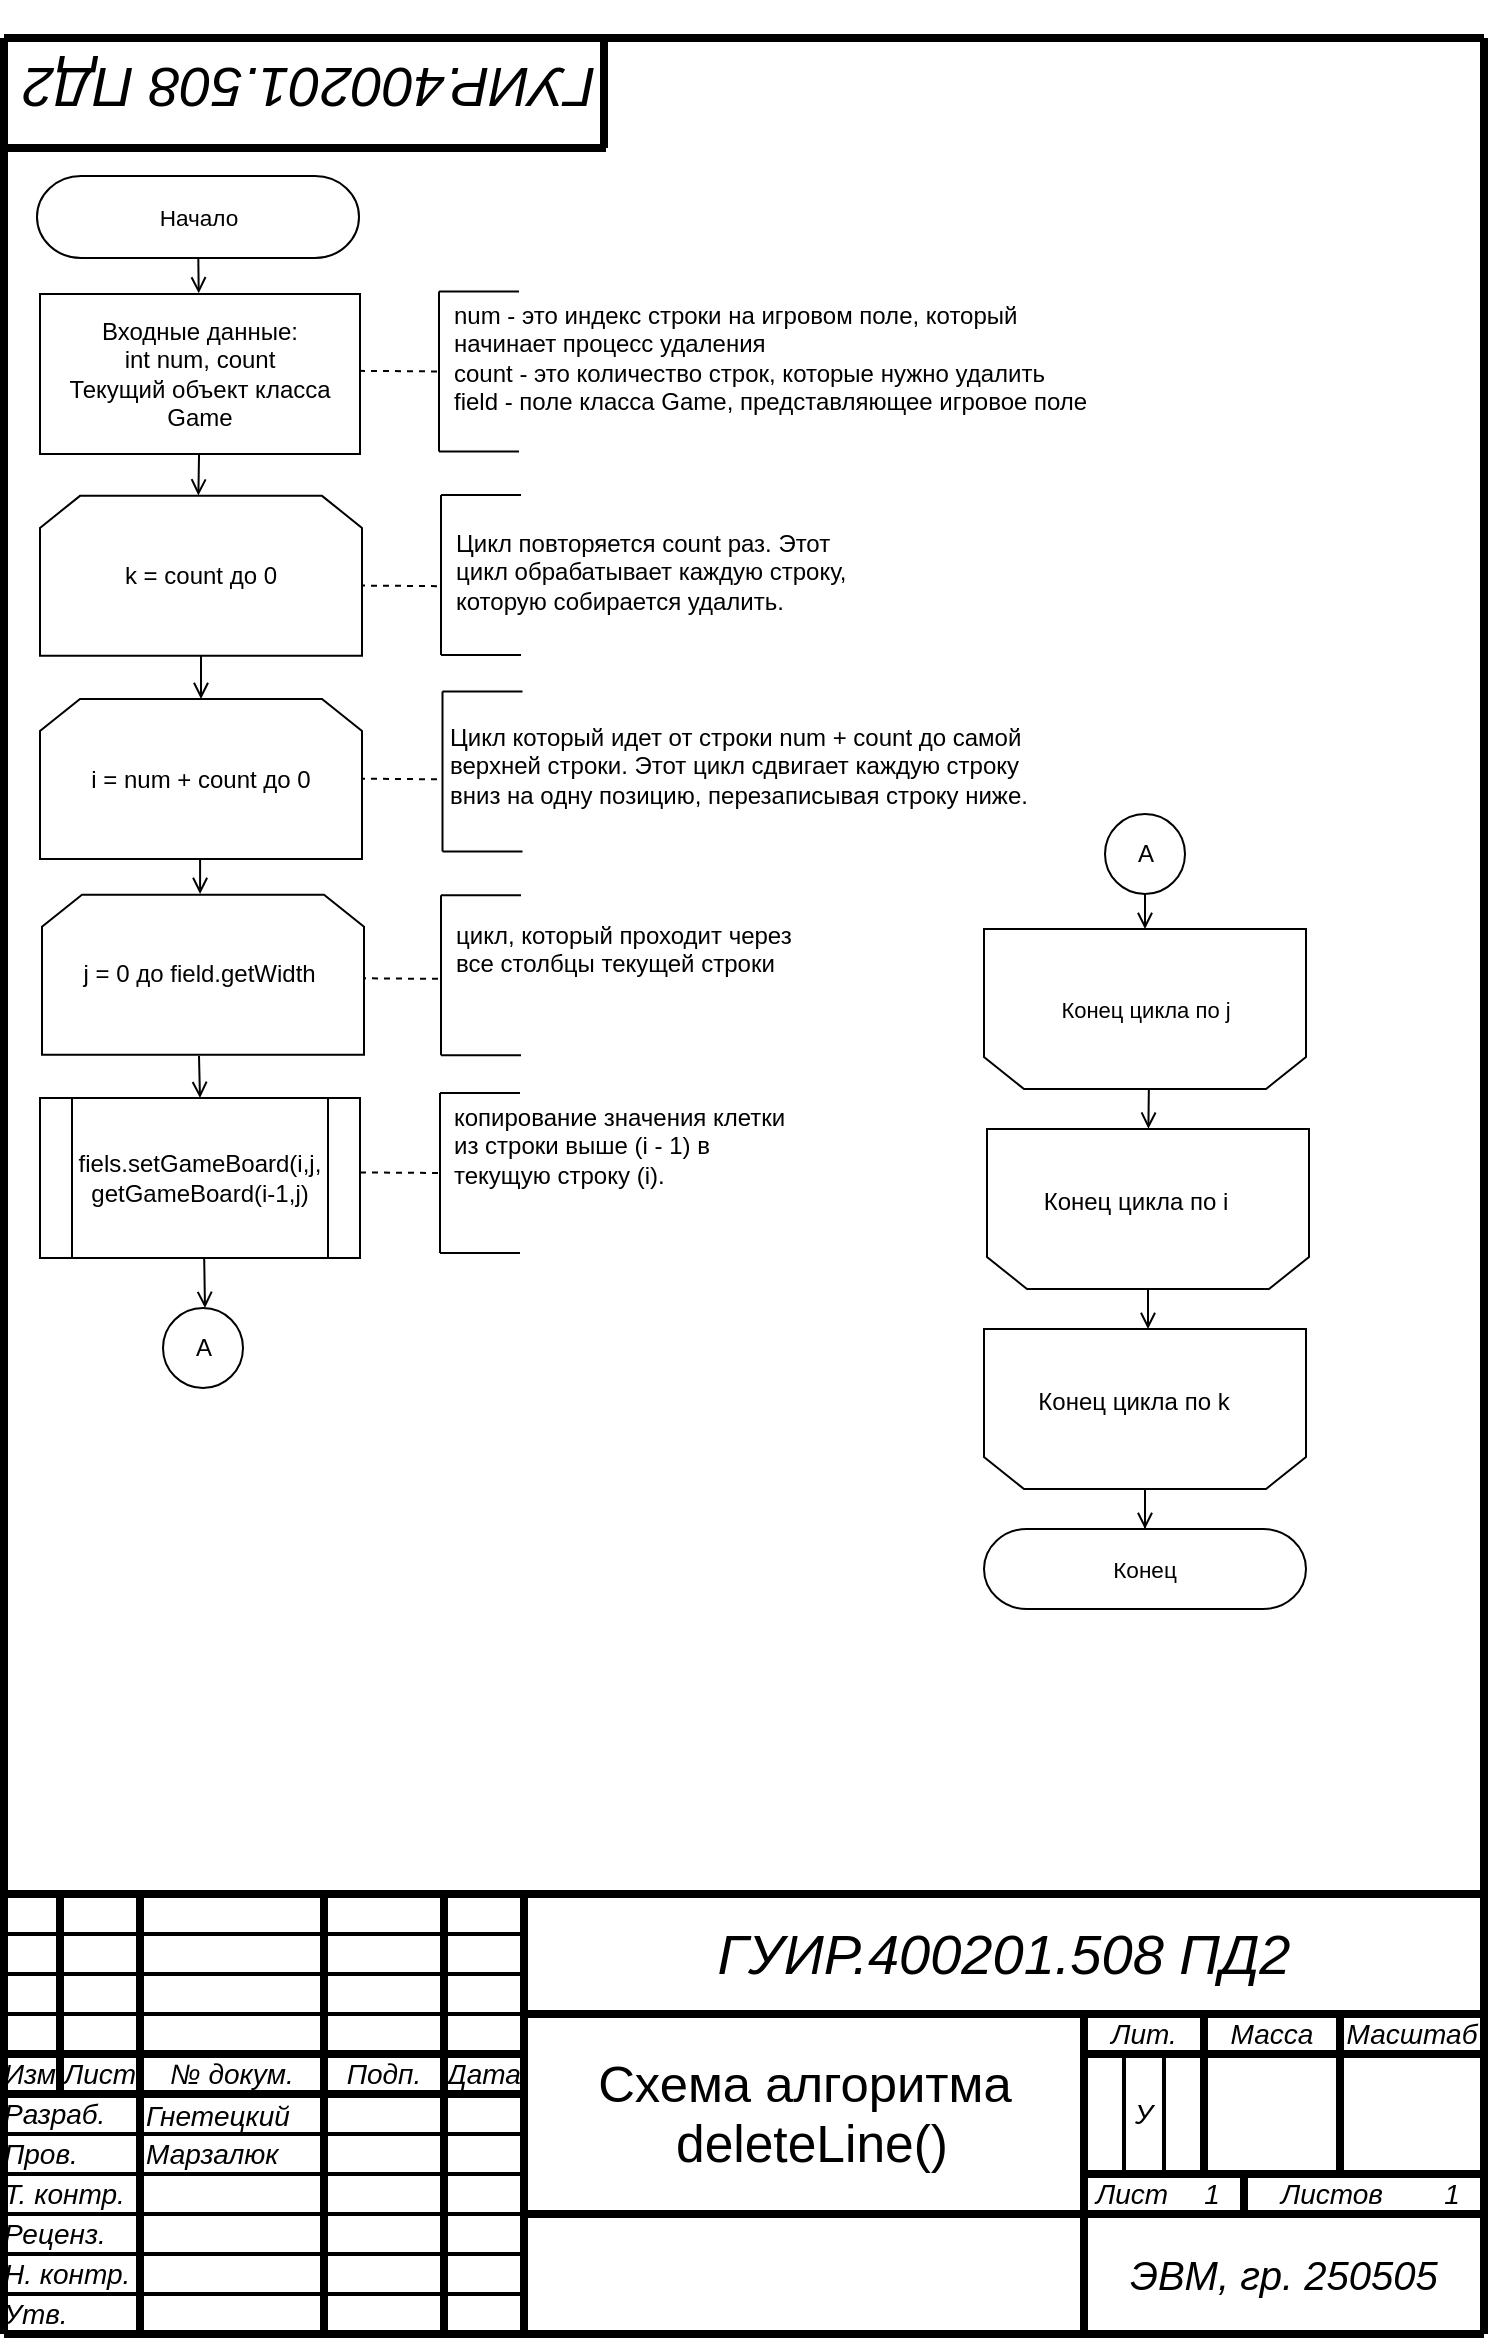 <mxfile version="21.3.7" type="device">
  <diagram name="Страница-1" id="Page-1">
    <mxGraphModel dx="1904" dy="2269" grid="1" gridSize="10" guides="1" tooltips="1" connect="1" arrows="1" fold="1" page="1" pageScale="1" pageWidth="827" pageHeight="1169" math="0" shadow="0">
      <root>
        <mxCell id="0" />
        <mxCell id="1" parent="0" />
        <UserObject label="&lt;div style=&quot;font-size: 1px&quot;&gt;&lt;font style=&quot;font-size: 11.29px; color: rgb(0, 0, 0); direction: ltr; letter-spacing: 0px; line-height: 120%; opacity: 1;&quot;&gt;Начало&lt;br&gt;&lt;/font&gt;&lt;/div&gt;" tags="Блок-схема" id="41">
          <mxCell style="verticalAlign=middle;align=center;overflow=width;vsdxID=80;fillColor=#ffffff;gradientColor=none;shape=stencil(tVJBDsIgEHwNRwxCbHqv9R/EblsiQrOgrb8XpMbWWi/G2+zO7G4GhojCtbIDwpnzaE/Qq8q3ROwJ58q0gMoHRERJRFFbhAbtxVSp7mRURnS217hhSHNbscnyOMXZbeww9qgPSa6VmcjzbCP4N7nEY+BwuR1H/S7J1xc+eSoH5ShaL72yZsZpiQ3QcIrWWjYzyvUA3aL90cvS+k9O1l/yL14CeP1prbROkZjy7xkIrZQfUd4B);strokeColor=#000000;spacingTop=-1;spacingBottom=-1;spacingLeft=-1;spacingRight=-1;points=[[0.5,0,0],[0.5,0.5,0],[1,0.5,0]];labelBackgroundColor=none;rounded=0;html=1;whiteSpace=wrap;fontFamily=Helvetica;" parent="1" vertex="1">
            <mxGeometry x="-743.5" y="81" width="161" height="41" as="geometry" />
          </mxCell>
        </UserObject>
        <UserObject label="&lt;div style=&quot;font-size: 1px&quot;&gt;&lt;font style=&quot;font-size: 11.29px; color: rgb(0, 0, 0); direction: ltr; letter-spacing: 0px; line-height: 120%; opacity: 1;&quot;&gt;Конец&lt;br&gt;&lt;/font&gt;&lt;/div&gt;" tags="Блок-схема" id="42">
          <mxCell style="verticalAlign=middle;align=center;overflow=width;vsdxID=86;fillColor=#ffffff;gradientColor=none;shape=stencil(tVJBDsIgEHwNRwyysXqv9R/E0paI0Cxo6+8FqbG11ovxNrszu5uBIZC7RrSScOY82pPsVOkbAnvCuTKNROUDIlAQyCuLskZ7MWWqWxGVEZ3tNW7o09waVgBxirPb0GHsUR+SXCszku+yVbb9Jhd4DBzOt+Og3yT58sInT0WvHEXrhVfWTDgtsJY0nKKVFvWEcp2U7az90cvc+k9Oll/yL14CeP1ppbROkRjz7xkIrZQfKO4=);strokeColor=#000000;spacingTop=-1;spacingBottom=-1;spacingLeft=-1;spacingRight=-1;points=[[0.5,0,0],[0.5,0.5,0],[1,0.5,0]];labelBackgroundColor=none;rounded=0;html=1;whiteSpace=wrap;fontFamily=Helvetica;" parent="1" vertex="1">
            <mxGeometry x="-270" y="757.5" width="161" height="40" as="geometry" />
          </mxCell>
        </UserObject>
        <mxCell id="_5vDutuF3DvQiKA9ohtG-79" value="&lt;font style=&quot;font-size: 12px;&quot;&gt;Входные данные:&lt;br&gt;int num, count&lt;br&gt;Текущий объект класса Game&lt;br&gt;&lt;/font&gt;" style="rounded=0;whiteSpace=wrap;html=1;fontFamily=Helvetica;" parent="1" vertex="1">
          <mxGeometry x="-742" y="140" width="160" height="80" as="geometry" />
        </mxCell>
        <mxCell id="_5vDutuF3DvQiKA9ohtG-82" value="" style="endArrow=none;dashed=1;html=1;rounded=0;fontFamily=Helvetica;" parent="1" edge="1">
          <mxGeometry width="50" height="50" relative="1" as="geometry">
            <mxPoint x="-582.5" y="178.43" as="sourcePoint" />
            <mxPoint x="-542.5" y="178.72" as="targetPoint" />
          </mxGeometry>
        </mxCell>
        <mxCell id="_5vDutuF3DvQiKA9ohtG-83" value="" style="endArrow=none;html=1;rounded=0;fontFamily=Helvetica;" parent="1" edge="1">
          <mxGeometry width="50" height="50" relative="1" as="geometry">
            <mxPoint x="-542.5" y="218.72" as="sourcePoint" />
            <mxPoint x="-542.5" y="138.72" as="targetPoint" />
          </mxGeometry>
        </mxCell>
        <mxCell id="_5vDutuF3DvQiKA9ohtG-84" value="" style="endArrow=none;html=1;rounded=0;fontFamily=Helvetica;" parent="1" edge="1">
          <mxGeometry width="50" height="50" relative="1" as="geometry">
            <mxPoint x="-542.5" y="138.72" as="sourcePoint" />
            <mxPoint x="-502.5" y="138.72" as="targetPoint" />
          </mxGeometry>
        </mxCell>
        <mxCell id="_5vDutuF3DvQiKA9ohtG-85" value="" style="endArrow=none;html=1;rounded=0;fontFamily=Helvetica;" parent="1" edge="1">
          <mxGeometry width="50" height="50" relative="1" as="geometry">
            <mxPoint x="-542.5" y="218.72" as="sourcePoint" />
            <mxPoint x="-502.5" y="218.72" as="targetPoint" />
          </mxGeometry>
        </mxCell>
        <mxCell id="_5vDutuF3DvQiKA9ohtG-86" value="&lt;div style=&quot;&quot;&gt;num - это индекс строки на игровом поле, который начинает процесс удаления&lt;/div&gt;&lt;div style=&quot;&quot;&gt;count - это количество строк, которые нужно удалить&lt;br&gt;&lt;/div&gt;&lt;div style=&quot;&quot;&gt;field - поле класса Game, представляющее игровое поле&lt;br&gt;&lt;/div&gt;" style="text;whiteSpace=wrap;html=1;fontFamily=Helvetica;" parent="1" vertex="1">
          <mxGeometry x="-537.5" y="137.22" width="321" height="70" as="geometry" />
        </mxCell>
        <mxCell id="_5vDutuF3DvQiKA9ohtG-93" value="" style="endArrow=none;dashed=1;html=1;rounded=0;fontFamily=Helvetica;" parent="1" edge="1">
          <mxGeometry width="50" height="50" relative="1" as="geometry">
            <mxPoint x="-582.5" y="285.78" as="sourcePoint" />
            <mxPoint x="-542.5" y="286.07" as="targetPoint" />
          </mxGeometry>
        </mxCell>
        <mxCell id="_5vDutuF3DvQiKA9ohtG-94" value="&lt;span style=&quot;&quot;&gt;&lt;div&gt;Цикл повторяется count раз. Этот цикл обрабатывает каждую строку, которую собирается удалить.&lt;/div&gt;&lt;div&gt;&lt;br&gt;&lt;/div&gt;&lt;/span&gt;" style="text;whiteSpace=wrap;html=1;align=left;fontFamily=Helvetica;" parent="1" vertex="1">
          <mxGeometry x="-536.5" y="250.93" width="210" height="70" as="geometry" />
        </mxCell>
        <mxCell id="_5vDutuF3DvQiKA9ohtG-95" value="" style="endArrow=none;html=1;rounded=0;fontFamily=Helvetica;" parent="1" edge="1">
          <mxGeometry width="50" height="50" relative="1" as="geometry">
            <mxPoint x="-541.5" y="320.51" as="sourcePoint" />
            <mxPoint x="-541.5" y="240.51" as="targetPoint" />
          </mxGeometry>
        </mxCell>
        <mxCell id="_5vDutuF3DvQiKA9ohtG-96" value="" style="endArrow=none;html=1;rounded=0;fontFamily=Helvetica;" parent="1" edge="1">
          <mxGeometry width="50" height="50" relative="1" as="geometry">
            <mxPoint x="-541.5" y="240.51" as="sourcePoint" />
            <mxPoint x="-501.5" y="240.51" as="targetPoint" />
          </mxGeometry>
        </mxCell>
        <mxCell id="_5vDutuF3DvQiKA9ohtG-97" value="" style="endArrow=none;html=1;rounded=0;fontFamily=Helvetica;" parent="1" edge="1">
          <mxGeometry width="50" height="50" relative="1" as="geometry">
            <mxPoint x="-541.5" y="320.51" as="sourcePoint" />
            <mxPoint x="-501.5" y="320.51" as="targetPoint" />
          </mxGeometry>
        </mxCell>
        <mxCell id="_5vDutuF3DvQiKA9ohtG-125" value="" style="edgeStyle=orthogonalEdgeStyle;rounded=0;orthogonalLoop=1;jettySize=auto;html=1;fontFamily=Helvetica;endArrow=open;endFill=0;" parent="1" edge="1">
          <mxGeometry relative="1" as="geometry">
            <mxPoint x="-661.957" y="419" as="sourcePoint" />
            <mxPoint x="-661.957" y="440" as="targetPoint" />
          </mxGeometry>
        </mxCell>
        <mxCell id="_5vDutuF3DvQiKA9ohtG-100" value="" style="endArrow=none;dashed=1;html=1;rounded=0;fontFamily=Helvetica;" parent="1" edge="1">
          <mxGeometry width="50" height="50" relative="1" as="geometry">
            <mxPoint x="-582.5" y="382.35" as="sourcePoint" />
            <mxPoint x="-542.5" y="382.64" as="targetPoint" />
          </mxGeometry>
        </mxCell>
        <mxCell id="_5vDutuF3DvQiKA9ohtG-101" value="&lt;font style=&quot;font-size: 12px;&quot;&gt;Цикл который идет от строки num + count до самой верхней строки. Этот цикл сдвигает каждую строку вниз на одну позицию, перезаписывая строку ниже.&lt;/font&gt;" style="text;whiteSpace=wrap;html=1;fontFamily=Helvetica;" parent="1" vertex="1">
          <mxGeometry x="-538.75" y="347.5" width="292.25" height="70" as="geometry" />
        </mxCell>
        <mxCell id="_5vDutuF3DvQiKA9ohtG-102" value="" style="endArrow=none;html=1;rounded=0;fontFamily=Helvetica;" parent="1" edge="1">
          <mxGeometry width="50" height="50" relative="1" as="geometry">
            <mxPoint x="-540.75" y="418.71" as="sourcePoint" />
            <mxPoint x="-540.75" y="338.71" as="targetPoint" />
          </mxGeometry>
        </mxCell>
        <mxCell id="_5vDutuF3DvQiKA9ohtG-103" value="" style="endArrow=none;html=1;rounded=0;fontFamily=Helvetica;" parent="1" edge="1">
          <mxGeometry width="50" height="50" relative="1" as="geometry">
            <mxPoint x="-540.75" y="338.71" as="sourcePoint" />
            <mxPoint x="-500.75" y="338.71" as="targetPoint" />
          </mxGeometry>
        </mxCell>
        <mxCell id="_5vDutuF3DvQiKA9ohtG-104" value="" style="endArrow=none;html=1;rounded=0;fontFamily=Helvetica;" parent="1" edge="1">
          <mxGeometry width="50" height="50" relative="1" as="geometry">
            <mxPoint x="-540.75" y="418.71" as="sourcePoint" />
            <mxPoint x="-500.75" y="418.71" as="targetPoint" />
          </mxGeometry>
        </mxCell>
        <mxCell id="_5vDutuF3DvQiKA9ohtG-107" value="" style="endArrow=none;dashed=1;html=1;rounded=0;fontFamily=Helvetica;" parent="1" edge="1">
          <mxGeometry width="50" height="50" relative="1" as="geometry">
            <mxPoint x="-582" y="482.14" as="sourcePoint" />
            <mxPoint x="-542" y="482.43" as="targetPoint" />
          </mxGeometry>
        </mxCell>
        <mxCell id="_5vDutuF3DvQiKA9ohtG-108" value="&lt;font style=&quot;font-size: 12px;&quot;&gt;цикл, который проходит через все столбцы текущей строки&lt;/font&gt;" style="text;whiteSpace=wrap;html=1;fontFamily=Helvetica;" parent="1" vertex="1">
          <mxGeometry x="-536.5" y="447.36" width="180" height="70" as="geometry" />
        </mxCell>
        <mxCell id="_5vDutuF3DvQiKA9ohtG-109" value="" style="endArrow=none;html=1;rounded=0;fontFamily=Helvetica;" parent="1" edge="1">
          <mxGeometry width="50" height="50" relative="1" as="geometry">
            <mxPoint x="-541.5" y="520.57" as="sourcePoint" />
            <mxPoint x="-541.5" y="440.57" as="targetPoint" />
          </mxGeometry>
        </mxCell>
        <mxCell id="_5vDutuF3DvQiKA9ohtG-110" value="" style="endArrow=none;html=1;rounded=0;fontFamily=Helvetica;" parent="1" edge="1">
          <mxGeometry width="50" height="50" relative="1" as="geometry">
            <mxPoint x="-541.5" y="440.57" as="sourcePoint" />
            <mxPoint x="-501.5" y="440.57" as="targetPoint" />
          </mxGeometry>
        </mxCell>
        <mxCell id="_5vDutuF3DvQiKA9ohtG-111" value="" style="endArrow=none;html=1;rounded=0;fontFamily=Helvetica;" parent="1" edge="1">
          <mxGeometry width="50" height="50" relative="1" as="geometry">
            <mxPoint x="-541.5" y="520.57" as="sourcePoint" />
            <mxPoint x="-501.5" y="520.57" as="targetPoint" />
          </mxGeometry>
        </mxCell>
        <mxCell id="_5vDutuF3DvQiKA9ohtG-113" value="" style="endArrow=none;dashed=1;html=1;rounded=0;fontFamily=Helvetica;" parent="1" edge="1">
          <mxGeometry width="50" height="50" relative="1" as="geometry">
            <mxPoint x="-582" y="579.21" as="sourcePoint" />
            <mxPoint x="-542" y="579.5" as="targetPoint" />
          </mxGeometry>
        </mxCell>
        <mxCell id="_5vDutuF3DvQiKA9ohtG-114" value="" style="endArrow=none;html=1;rounded=0;fontFamily=Helvetica;" parent="1" edge="1">
          <mxGeometry width="50" height="50" relative="1" as="geometry">
            <mxPoint x="-542" y="619.5" as="sourcePoint" />
            <mxPoint x="-542" y="539.5" as="targetPoint" />
          </mxGeometry>
        </mxCell>
        <mxCell id="_5vDutuF3DvQiKA9ohtG-115" value="" style="endArrow=none;html=1;rounded=0;fontFamily=Helvetica;" parent="1" edge="1">
          <mxGeometry width="50" height="50" relative="1" as="geometry">
            <mxPoint x="-542" y="539.5" as="sourcePoint" />
            <mxPoint x="-502" y="539.5" as="targetPoint" />
          </mxGeometry>
        </mxCell>
        <mxCell id="_5vDutuF3DvQiKA9ohtG-116" value="" style="endArrow=none;html=1;rounded=0;fontFamily=Helvetica;" parent="1" edge="1">
          <mxGeometry width="50" height="50" relative="1" as="geometry">
            <mxPoint x="-542" y="619.5" as="sourcePoint" />
            <mxPoint x="-502" y="619.5" as="targetPoint" />
          </mxGeometry>
        </mxCell>
        <mxCell id="_5vDutuF3DvQiKA9ohtG-117" value="&lt;div style=&quot;&quot;&gt;копирование значения клетки из строки выше (i - 1) в текущую строку (i).&lt;br&gt;&lt;/div&gt;" style="text;whiteSpace=wrap;html=1;fontFamily=Helvetica;" parent="1" vertex="1">
          <mxGeometry x="-537" y="538" width="170.5" height="70" as="geometry" />
        </mxCell>
        <mxCell id="J0OdCB-ngnlLxtI2ZECq-96" value="" style="edgeStyle=orthogonalEdgeStyle;rounded=0;orthogonalLoop=1;jettySize=auto;html=1;exitX=0.513;exitY=0.992;exitDx=0;exitDy=0;exitPerimeter=0;endArrow=open;endFill=0;" edge="1" parent="1" source="e4L62Xwd-Ll4ndK0wbWW-77">
          <mxGeometry relative="1" as="geometry">
            <mxPoint x="-659" y="622" as="sourcePoint" />
            <mxPoint x="-659.5" y="647" as="targetPoint" />
          </mxGeometry>
        </mxCell>
        <mxCell id="e4L62Xwd-Ll4ndK0wbWW-77" value="&lt;font style=&quot;font-size: 12px;&quot;&gt;fiels.setGameBoard(i,j, getGameBoard(i-1,j)&lt;/font&gt;" style="shape=process;whiteSpace=wrap;html=1;backgroundOutline=1;fontFamily=Helvetica;" parent="1" vertex="1">
          <mxGeometry x="-742" y="542" width="160" height="80" as="geometry" />
        </mxCell>
        <mxCell id="4aLDdEi4Wr35rk2uaDTL-80" value="" style="endArrow=open;html=1;rounded=0;exitX=0.501;exitY=1.007;exitDx=0;exitDy=0;exitPerimeter=0;entryX=0.496;entryY=-0.004;entryDx=0;entryDy=0;entryPerimeter=0;endFill=0;" parent="1" source="41" target="_5vDutuF3DvQiKA9ohtG-79" edge="1">
          <mxGeometry width="50" height="50" relative="1" as="geometry">
            <mxPoint x="-682.5" y="191" as="sourcePoint" />
            <mxPoint x="-632.5" y="141" as="targetPoint" />
          </mxGeometry>
        </mxCell>
        <mxCell id="4aLDdEi4Wr35rk2uaDTL-81" value="" style="endArrow=open;html=1;rounded=0;exitX=0.497;exitY=1;exitDx=0;exitDy=0;exitPerimeter=0;entryX=0.498;entryY=-0.003;entryDx=0;entryDy=0;entryPerimeter=0;endFill=0;" parent="1" source="_5vDutuF3DvQiKA9ohtG-79" edge="1">
          <mxGeometry width="50" height="50" relative="1" as="geometry">
            <mxPoint x="-663.15" y="219" as="sourcePoint" />
            <mxPoint x="-662.82" y="240.76" as="targetPoint" />
          </mxGeometry>
        </mxCell>
        <mxCell id="4aLDdEi4Wr35rk2uaDTL-83" value="" style="endArrow=open;html=1;rounded=0;exitX=0.5;exitY=1;exitDx=0;exitDy=0;entryX=0.5;entryY=0;entryDx=0;entryDy=0;endFill=0;" parent="1" source="J0OdCB-ngnlLxtI2ZECq-77" edge="1">
          <mxGeometry width="50" height="50" relative="1" as="geometry">
            <mxPoint x="-662.5" y="321" as="sourcePoint" />
            <mxPoint x="-661.5" y="342.5" as="targetPoint" />
          </mxGeometry>
        </mxCell>
        <mxCell id="4aLDdEi4Wr35rk2uaDTL-94" value="" style="endArrow=open;html=1;rounded=0;entryX=0.5;entryY=0;entryDx=0;entryDy=0;endFill=0;" parent="1" target="e4L62Xwd-Ll4ndK0wbWW-77" edge="1">
          <mxGeometry width="50" height="50" relative="1" as="geometry">
            <mxPoint x="-662.5" y="521" as="sourcePoint" />
            <mxPoint x="-652.5" y="551" as="targetPoint" />
          </mxGeometry>
        </mxCell>
        <UserObject label="&lt;div style=&quot;font-size: 1px&quot;&gt;&lt;font style=&quot;font-size:14px;font-family:Arial;color:#000000;direction:ltr;letter-spacing:0px;line-height:120%;opacity:1&quot;&gt;&lt;i&gt;Изм.&lt;br/&gt;&lt;/i&gt;&lt;/font&gt;&lt;/div&gt;" tags="Фон" id="uRKWeGfYR__jnR8ScnSU-259">
          <mxCell style="verticalAlign=middle;align=center;overflow=width;vsdxID=442;fillColor=none;gradientColor=none;shape=stencil(nZBLDoAgDERP0z3SIyjew0SURgSD+Lu9kMZoXLhwN9O+tukAlrNpJg1SzDH4QW/URgNYgZTkjA4UkwJUgGXng+6DX1zLfmoymdXo17xh5zmRJ6Q42BWCfc2oJfdAr+Yv+AP9Cb7OJ3H/2JG1HNGz/84klThPVCc=);strokeColor=none;spacingTop=-2;spacingBottom=-2;spacingLeft=-2;spacingRight=-2;points=[];labelBackgroundColor=none;rounded=0;html=1;whiteSpace=wrap;" parent="1" vertex="1">
            <mxGeometry x="-760" y="1020" width="28" height="20" as="geometry" />
          </mxCell>
        </UserObject>
        <UserObject label="&lt;div style=&quot;font-size: 1px&quot;&gt;&lt;font style=&quot;font-size:14px;font-family:Arial;color:#000000;direction:ltr;letter-spacing:0px;line-height:120%;opacity:1&quot;&gt;&lt;i&gt;Лист&lt;br/&gt;&lt;/i&gt;&lt;/font&gt;&lt;/div&gt;" tags="Фон" id="uRKWeGfYR__jnR8ScnSU-260">
          <mxCell style="verticalAlign=middle;align=center;overflow=width;vsdxID=443;fillColor=none;gradientColor=none;shape=stencil(nZBLDoAgDERP0z3SIyjew0SURgSD+Lu9kMZoXLhwN9O+tukAlrNpJg1SzDH4QW/URgNYgZTkjA4UkwJUgGXng+6DX1zLfmoymdXo17xh5zmRJ6Q42BWCfc2oJfdAr+Yv+AP9Cb7OJ3H/2JG1HNGz/84klThPVCc=);strokeColor=none;spacingTop=-2;spacingBottom=-2;spacingLeft=-2;spacingRight=-2;points=[];labelBackgroundColor=none;rounded=0;html=1;whiteSpace=wrap;" parent="1" vertex="1">
            <mxGeometry x="-732" y="1020" width="40" height="20" as="geometry" />
          </mxCell>
        </UserObject>
        <UserObject label="&lt;div style=&quot;font-size: 1px&quot;&gt;&lt;font style=&quot;font-size:14px;font-family:Arial;color:#000000;direction:ltr;letter-spacing:0px;line-height:120%;opacity:1&quot;&gt;&lt;i&gt;№ докум.&lt;br/&gt;&lt;/i&gt;&lt;/font&gt;&lt;/div&gt;" tags="Фон" id="uRKWeGfYR__jnR8ScnSU-261">
          <mxCell style="verticalAlign=middle;align=center;overflow=width;vsdxID=444;fillColor=none;gradientColor=none;shape=stencil(nZBLDoAgDERP0z3SIyjew0SURgSD+Lu9kMZoXLhwN9O+tukAlrNpJg1SzDH4QW/URgNYgZTkjA4UkwJUgGXng+6DX1zLfmoymdXo17xh5zmRJ6Q42BWCfc2oJfdAr+Yv+AP9Cb7OJ3H/2JG1HNGz/84klThPVCc=);strokeColor=none;spacingTop=-2;spacingBottom=-2;spacingLeft=-2;spacingRight=-2;points=[];labelBackgroundColor=none;rounded=0;html=1;whiteSpace=wrap;" parent="1" vertex="1">
            <mxGeometry x="-692" y="1020" width="92" height="20" as="geometry" />
          </mxCell>
        </UserObject>
        <UserObject label="&lt;div style=&quot;font-size: 1px&quot;&gt;&lt;font style=&quot;font-size:14px;font-family:Arial;color:#000000;direction:ltr;letter-spacing:0px;line-height:120%;opacity:1&quot;&gt;&lt;i&gt;Подп.&lt;br/&gt;&lt;/i&gt;&lt;/font&gt;&lt;/div&gt;" tags="Фон" id="uRKWeGfYR__jnR8ScnSU-262">
          <mxCell style="verticalAlign=middle;align=center;overflow=width;vsdxID=445;fillColor=none;gradientColor=none;shape=stencil(nZBLDoAgDERP0z3SIyjew0SURgSD+Lu9kMZoXLhwN9O+tukAlrNpJg1SzDH4QW/URgNYgZTkjA4UkwJUgGXng+6DX1zLfmoymdXo17xh5zmRJ6Q42BWCfc2oJfdAr+Yv+AP9Cb7OJ3H/2JG1HNGz/84klThPVCc=);strokeColor=none;spacingTop=-2;spacingBottom=-2;spacingLeft=-2;spacingRight=-2;points=[];labelBackgroundColor=none;rounded=0;html=1;whiteSpace=wrap;" parent="1" vertex="1">
            <mxGeometry x="-600" y="1020" width="60" height="20" as="geometry" />
          </mxCell>
        </UserObject>
        <UserObject label="&lt;div style=&quot;font-size: 1px&quot;&gt;&lt;font style=&quot;font-size:14px;font-family:Arial;color:#000000;direction:ltr;letter-spacing:0px;line-height:120%;opacity:1&quot;&gt;&lt;i&gt;Дата&lt;br/&gt;&lt;/i&gt;&lt;/font&gt;&lt;/div&gt;" tags="Фон" id="uRKWeGfYR__jnR8ScnSU-263">
          <mxCell style="verticalAlign=middle;align=center;overflow=width;vsdxID=446;fillColor=none;gradientColor=none;shape=stencil(nZBLDoAgDERP0z3SIyjew0SURgSD+Lu9kMZoXLhwN9O+tukAlrNpJg1SzDH4QW/URgNYgZTkjA4UkwJUgGXng+6DX1zLfmoymdXo17xh5zmRJ6Q42BWCfc2oJfdAr+Yv+AP9Cb7OJ3H/2JG1HNGz/84klThPVCc=);strokeColor=none;spacingTop=-2;spacingBottom=-2;spacingLeft=-2;spacingRight=-2;points=[];labelBackgroundColor=none;rounded=0;html=1;whiteSpace=wrap;" parent="1" vertex="1">
            <mxGeometry x="-540" y="1020" width="40" height="20" as="geometry" />
          </mxCell>
        </UserObject>
        <UserObject label="&lt;div style=&quot;font-size: 1px&quot;&gt;&lt;p style=&quot;text-align:left;margin-left:0;margin-right:0;margin-top:0px;margin-bottom:0px;text-indent:0;vertical-align:middle;direction:ltr;&quot;&gt;&lt;font style=&quot;font-size:14px;font-family:Arial;color:#000000;direction:ltr;letter-spacing:0px;line-height:120%;opacity:1&quot;&gt;&lt;i&gt;Разраб.&lt;br/&gt;&lt;/i&gt;&lt;/font&gt;&lt;/p&gt;&lt;/div&gt;" tags="Фон" id="uRKWeGfYR__jnR8ScnSU-264">
          <mxCell style="verticalAlign=middle;align=left;overflow=width;vsdxID=457;fillColor=none;gradientColor=none;shape=stencil(nZBLDoAgDERP0z3SIyjew0SURgSD+Lu9kMZoXLhwN9O+tukAlrNpJg1SzDH4QW/URgNYgZTkjA4UkwJUgGXng+6DX1zLfmoymdXo17xh5zmRJ6Q42BWCfc2oJfdAr+Yv+AP9Cb7OJ3H/2JG1HNGz/84klThPVCc=);strokeColor=none;spacingTop=-1;spacingBottom=-2;spacingLeft=-1;spacingRight=-3;points=[];labelBackgroundColor=none;rounded=0;html=1;whiteSpace=wrap;" parent="1" vertex="1">
            <mxGeometry x="-760" y="1040" width="68" height="20" as="geometry" />
          </mxCell>
        </UserObject>
        <UserObject label="&lt;div style=&quot;font-size: 1px&quot;&gt;&lt;p style=&quot;text-align:left;margin-left:0;margin-right:0;margin-top:0px;margin-bottom:0px;text-indent:0;vertical-align:middle;direction:ltr;&quot;&gt;&lt;font style=&quot;font-size:14px;font-family:Arial;color:#000000;direction:ltr;letter-spacing:0px;line-height:120%;opacity:1&quot;&gt;&lt;i&gt;Пров.&lt;br/&gt;&lt;/i&gt;&lt;/font&gt;&lt;/p&gt;&lt;/div&gt;" tags="Фон" id="uRKWeGfYR__jnR8ScnSU-265">
          <mxCell style="verticalAlign=middle;align=left;overflow=width;vsdxID=458;fillColor=none;gradientColor=none;shape=stencil(nZBLDoAgDERP0z3SIyjew0SURgSD+Lu9kMZoXLhwN9O+tukAlrNpJg1SzDH4QW/URgNYgZTkjA4UkwJUgGXng+6DX1zLfmoymdXo17xh5zmRJ6Q42BWCfc2oJfdAr+Yv+AP9Cb7OJ3H/2JG1HNGz/84klThPVCc=);strokeColor=none;spacingTop=-1;spacingBottom=-2;spacingLeft=-1;spacingRight=-3;points=[];labelBackgroundColor=none;rounded=0;html=1;whiteSpace=wrap;" parent="1" vertex="1">
            <mxGeometry x="-760" y="1060" width="68" height="20" as="geometry" />
          </mxCell>
        </UserObject>
        <UserObject label="&lt;div style=&quot;font-size: 1px&quot;&gt;&lt;p style=&quot;text-align:left;margin-left:0;margin-right:0;margin-top:0px;margin-bottom:0px;text-indent:0;vertical-align:middle;direction:ltr;&quot;&gt;&lt;font style=&quot;font-size:14px;font-family:Arial;color:#000000;direction:ltr;letter-spacing:0px;line-height:120%;opacity:1&quot;&gt;&lt;i&gt;Т. контр.&lt;br/&gt;&lt;/i&gt;&lt;/font&gt;&lt;/p&gt;&lt;/div&gt;" tags="Фон" id="uRKWeGfYR__jnR8ScnSU-266">
          <mxCell style="verticalAlign=middle;align=left;overflow=width;vsdxID=459;fillColor=none;gradientColor=none;shape=stencil(nZBLDoAgDERP0z3SIyjew0SURgSD+Lu9kMZoXLhwN9O+tukAlrNpJg1SzDH4QW/URgNYgZTkjA4UkwJUgGXng+6DX1zLfmoymdXo17xh5zmRJ6Q42BWCfc2oJfdAr+Yv+AP9Cb7OJ3H/2JG1HNGz/84klThPVCc=);strokeColor=none;spacingTop=-1;spacingBottom=-2;spacingLeft=-1;spacingRight=-3;points=[];labelBackgroundColor=none;rounded=0;html=1;whiteSpace=wrap;" parent="1" vertex="1">
            <mxGeometry x="-760" y="1080" width="68" height="20" as="geometry" />
          </mxCell>
        </UserObject>
        <UserObject label="&lt;div style=&quot;font-size: 1px&quot;&gt;&lt;p style=&quot;text-align:left;margin-left:0;margin-right:0;margin-top:0px;margin-bottom:0px;text-indent:0;vertical-align:middle;direction:ltr;&quot;&gt;&lt;font style=&quot;font-size:14px;font-family:Arial;color:#000000;direction:ltr;letter-spacing:0px;line-height:120%;opacity:1&quot;&gt;&lt;i&gt;Н. контр.&lt;br/&gt;&lt;/i&gt;&lt;/font&gt;&lt;/p&gt;&lt;/div&gt;" tags="Фон" id="uRKWeGfYR__jnR8ScnSU-267">
          <mxCell style="verticalAlign=middle;align=left;overflow=width;vsdxID=460;fillColor=none;gradientColor=none;shape=stencil(nZBLDoAgDERP0z3SIyjew0SURgSD+Lu9kMZoXLhwN9O+tukAlrNpJg1SzDH4QW/URgNYgZTkjA4UkwJUgGXng+6DX1zLfmoymdXo17xh5zmRJ6Q42BWCfc2oJfdAr+Yv+AP9Cb7OJ3H/2JG1HNGz/84klThPVCc=);strokeColor=none;spacingTop=-1;spacingBottom=-2;spacingLeft=-1;spacingRight=-3;points=[];labelBackgroundColor=none;rounded=0;html=1;whiteSpace=wrap;" parent="1" vertex="1">
            <mxGeometry x="-760" y="1120" width="68" height="20" as="geometry" />
          </mxCell>
        </UserObject>
        <UserObject label="&lt;div style=&quot;font-size: 1px&quot;&gt;&lt;p style=&quot;text-align:left;margin-left:0;margin-right:0;margin-top:0px;margin-bottom:0px;text-indent:0;vertical-align:middle;direction:ltr;&quot;&gt;&lt;font style=&quot;font-size:14px;font-family:Arial;color:#000000;direction:ltr;letter-spacing:0px;line-height:120%;opacity:1&quot;&gt;&lt;i&gt;Утв.&lt;br/&gt;&lt;/i&gt;&lt;/font&gt;&lt;/p&gt;&lt;/div&gt;" tags="Фон" id="uRKWeGfYR__jnR8ScnSU-268">
          <mxCell style="verticalAlign=middle;align=left;overflow=width;vsdxID=461;fillColor=none;gradientColor=none;shape=stencil(nZBLDoAgDERP0z3SIyjew0SURgSD+Lu9kMZoXLhwN9O+tukAlrNpJg1SzDH4QW/URgNYgZTkjA4UkwJUgGXng+6DX1zLfmoymdXo17xh5zmRJ6Q42BWCfc2oJfdAr+Yv+AP9Cb7OJ3H/2JG1HNGz/84klThPVCc=);strokeColor=none;spacingTop=-1;spacingBottom=-2;spacingLeft=-1;spacingRight=-3;points=[];labelBackgroundColor=none;rounded=0;html=1;whiteSpace=wrap;" parent="1" vertex="1">
            <mxGeometry x="-760" y="1140" width="68" height="20" as="geometry" />
          </mxCell>
        </UserObject>
        <UserObject label="&lt;div style=&quot;font-size: 1px&quot;&gt;&lt;p style=&quot;text-align:left;margin-left:0;margin-right:0;margin-top:0px;margin-bottom:0px;text-indent:0;vertical-align:middle;direction:ltr;&quot;&gt;&lt;font style=&quot;font-size:14px;font-family:Arial;color:#000000;direction:ltr;letter-spacing:0px;line-height:120%;opacity:1&quot;&gt;&lt;i&gt;Гнетецкий&lt;br&gt;&lt;/i&gt;&lt;/font&gt;&lt;/p&gt;&lt;/div&gt;" tags="Фон" id="uRKWeGfYR__jnR8ScnSU-269">
          <mxCell style="verticalAlign=middle;align=left;overflow=width;vsdxID=462;fillColor=none;gradientColor=none;shape=stencil(nZBLDoAgDERP0z3SIyjew0SURgSD+Lu9kMZoXLhwN9O+tukAlrNpJg1SzDH4QW/URgNYgZTkjA4UkwJUgGXng+6DX1zLfmoymdXo17xh5zmRJ6Q42BWCfc2oJfdAr+Yv+AP9Cb7OJ3H/2JG1HNGz/84klThPVCc=);strokeColor=none;spacingTop=-1;spacingBottom=-2;spacingLeft=-1;spacingRight=-3;points=[];labelBackgroundColor=none;rounded=0;html=1;whiteSpace=wrap;" parent="1" vertex="1">
            <mxGeometry x="-689" y="1041" width="92" height="20" as="geometry" />
          </mxCell>
        </UserObject>
        <UserObject label="&lt;div style=&quot;font-size: 1px&quot;&gt;&lt;p style=&quot;text-align:left;margin-left:0;margin-right:0;margin-top:0px;margin-bottom:0px;text-indent:0;vertical-align:middle;direction:ltr;&quot;&gt;&lt;font style=&quot;font-size:14px;font-family:Arial;color:#000000;direction:ltr;letter-spacing:0px;line-height:120%;opacity:1&quot;&gt;&lt;i&gt;Реценз.&lt;br/&gt;&lt;/i&gt;&lt;/font&gt;&lt;/p&gt;&lt;/div&gt;" tags="Фон" id="uRKWeGfYR__jnR8ScnSU-270">
          <mxCell style="verticalAlign=middle;align=left;overflow=width;vsdxID=463;fillColor=none;gradientColor=none;shape=stencil(nZBLDoAgDERP0z3SIyjew0SURgSD+Lu9kMZoXLhwN9O+tukAlrNpJg1SzDH4QW/URgNYgZTkjA4UkwJUgGXng+6DX1zLfmoymdXo17xh5zmRJ6Q42BWCfc2oJfdAr+Yv+AP9Cb7OJ3H/2JG1HNGz/84klThPVCc=);strokeColor=none;spacingTop=-1;spacingBottom=-2;spacingLeft=-1;spacingRight=-3;points=[];labelBackgroundColor=none;rounded=0;html=1;whiteSpace=wrap;" parent="1" vertex="1">
            <mxGeometry x="-760" y="1100" width="68" height="20" as="geometry" />
          </mxCell>
        </UserObject>
        <UserObject label="&lt;div style=&quot;font-size: 1px&quot;&gt;&lt;p style=&quot;text-align:left;margin-left:0;margin-right:0;margin-top:0px;margin-bottom:0px;text-indent:0;vertical-align:middle;direction:ltr;&quot;&gt;&lt;font style=&quot;font-size:14px;font-family:Arial;color:#000000;direction:ltr;letter-spacing:0px;line-height:120%;opacity:1&quot;&gt;&lt;i&gt;Марзалюк&lt;br/&gt;&lt;/i&gt;&lt;/font&gt;&lt;/p&gt;&lt;/div&gt;" tags="Фон" id="uRKWeGfYR__jnR8ScnSU-271">
          <mxCell style="verticalAlign=middle;align=left;overflow=width;vsdxID=464;fillColor=none;gradientColor=none;shape=stencil(nZBLDoAgDERP0z3SIyjew0SURgSD+Lu9kMZoXLhwN9O+tukAlrNpJg1SzDH4QW/URgNYgZTkjA4UkwJUgGXng+6DX1zLfmoymdXo17xh5zmRJ6Q42BWCfc2oJfdAr+Yv+AP9Cb7OJ3H/2JG1HNGz/84klThPVCc=);strokeColor=none;spacingTop=-1;spacingBottom=-2;spacingLeft=-1;spacingRight=-3;points=[];labelBackgroundColor=none;rounded=0;html=1;whiteSpace=wrap;" parent="1" vertex="1">
            <mxGeometry x="-689" y="1060" width="92" height="20" as="geometry" />
          </mxCell>
        </UserObject>
        <UserObject label="&lt;div style=&quot;font-size: 1px&quot;&gt;&lt;font style=&quot;font-size:14px;font-family:Arial;color:#000000;direction:ltr;letter-spacing:0px;line-height:120%;opacity:1&quot;&gt;&lt;i&gt;Лит.&lt;br/&gt;&lt;/i&gt;&lt;/font&gt;&lt;/div&gt;" tags="Фон" id="uRKWeGfYR__jnR8ScnSU-274">
          <mxCell style="verticalAlign=middle;align=center;overflow=width;vsdxID=467;fillColor=none;gradientColor=none;shape=stencil(nZBLDoAgDERP0z3SIyjew0SURgSD+Lu9kMZoXLhwN9O+tukAlrNpJg1SzDH4QW/URgNYgZTkjA4UkwJUgGXng+6DX1zLfmoymdXo17xh5zmRJ6Q42BWCfc2oJfdAr+Yv+AP9Cb7OJ3H/2JG1HNGz/84klThPVCc=);strokeColor=none;spacingTop=-2;spacingBottom=-2;spacingLeft=-2;spacingRight=-2;points=[];labelBackgroundColor=none;rounded=0;html=1;whiteSpace=wrap;" parent="1" vertex="1">
            <mxGeometry x="-220" y="1000" width="60" height="20" as="geometry" />
          </mxCell>
        </UserObject>
        <UserObject label="&lt;div style=&quot;font-size: 1px&quot;&gt;&lt;font style=&quot;font-size:14px;font-family:Arial;color:#000000;direction:ltr;letter-spacing:0px;line-height:120%;opacity:1&quot;&gt;&lt;i&gt;Масса&lt;br/&gt;&lt;/i&gt;&lt;/font&gt;&lt;/div&gt;" tags="Фон" id="uRKWeGfYR__jnR8ScnSU-275">
          <mxCell style="verticalAlign=middle;align=center;overflow=width;vsdxID=468;fillColor=none;gradientColor=none;shape=stencil(nZBLDoAgDERP0z3SIyjew0SURgSD+Lu9kMZoXLhwN9O+tukAlrNpJg1SzDH4QW/URgNYgZTkjA4UkwJUgGXng+6DX1zLfmoymdXo17xh5zmRJ6Q42BWCfc2oJfdAr+Yv+AP9Cb7OJ3H/2JG1HNGz/84klThPVCc=);strokeColor=none;spacingTop=-2;spacingBottom=-2;spacingLeft=-2;spacingRight=-2;points=[];labelBackgroundColor=none;rounded=0;html=1;whiteSpace=wrap;" parent="1" vertex="1">
            <mxGeometry x="-160" y="1000" width="68" height="20" as="geometry" />
          </mxCell>
        </UserObject>
        <UserObject label="&lt;div style=&quot;font-size: 1px&quot;&gt;&lt;font style=&quot;font-size:14px;font-family:Arial;color:#000000;direction:ltr;letter-spacing:0px;line-height:120%;opacity:1&quot;&gt;&lt;i&gt;Масштаб&lt;br/&gt;&lt;/i&gt;&lt;/font&gt;&lt;/div&gt;" tags="Фон" id="uRKWeGfYR__jnR8ScnSU-276">
          <mxCell style="verticalAlign=middle;align=center;overflow=width;vsdxID=469;fillColor=none;gradientColor=none;shape=stencil(nZBLDoAgDERP0z3SIyjew0SURgSD+Lu9kMZoXLhwN9O+tukAlrNpJg1SzDH4QW/URgNYgZTkjA4UkwJUgGXng+6DX1zLfmoymdXo17xh5zmRJ6Q42BWCfc2oJfdAr+Yv+AP9Cb7OJ3H/2JG1HNGz/84klThPVCc=);strokeColor=none;spacingTop=-2;spacingBottom=-2;spacingLeft=-2;spacingRight=-2;points=[];labelBackgroundColor=none;rounded=0;html=1;whiteSpace=wrap;" parent="1" vertex="1">
            <mxGeometry x="-92" y="1000" width="72" height="20" as="geometry" />
          </mxCell>
        </UserObject>
        <UserObject label="&lt;div style=&quot;font-size: 1px&quot;&gt;&lt;font style=&quot;font-size:14px;font-family:Arial;color:#000000;direction:ltr;letter-spacing:0px;line-height:120%;opacity:1&quot;&gt;&lt;i&gt;Лист&lt;br/&gt;&lt;/i&gt;&lt;/font&gt;&lt;/div&gt;" tags="Фон" id="uRKWeGfYR__jnR8ScnSU-277">
          <mxCell style="verticalAlign=middle;align=center;overflow=width;vsdxID=470;fillColor=none;gradientColor=none;shape=stencil(nZBLDoAgDERP0z3SIyjew0SURgSD+Lu9kMZoXLhwN9O+tukAlrNpJg1SzDH4QW/URgNYgZTkjA4UkwJUgGXng+6DX1zLfmoymdXo17xh5zmRJ6Q42BWCfc2oJfdAr+Yv+AP9Cb7OJ3H/2JG1HNGz/84klThPVCc=);strokeColor=none;spacingTop=-2;spacingBottom=-3;spacingLeft=-3;spacingRight=-2;points=[];labelBackgroundColor=none;rounded=0;html=1;whiteSpace=wrap;" parent="1" vertex="1">
            <mxGeometry x="-220" y="1080" width="48" height="20" as="geometry" />
          </mxCell>
        </UserObject>
        <UserObject label="&lt;div style=&quot;font-size: 1px&quot;&gt;&lt;font style=&quot;font-size:14px;font-family:Arial;color:#000000;direction:ltr;letter-spacing:0px;line-height:120%;opacity:1&quot;&gt;&lt;i&gt;Листов&lt;br/&gt;&lt;/i&gt;&lt;/font&gt;&lt;/div&gt;" tags="Фон" id="uRKWeGfYR__jnR8ScnSU-278">
          <mxCell style="verticalAlign=middle;align=center;overflow=width;vsdxID=471;fillColor=none;gradientColor=none;shape=stencil(nZBLDoAgDERP0z3SIyjew0SURgSD+Lu9kMZoXLhwN9O+tukAlrNpJg1SzDH4QW/URgNYgZTkjA4UkwJUgGXng+6DX1zLfmoymdXo17xh5zmRJ6Q42BWCfc2oJfdAr+Yv+AP9Cb7OJ3H/2JG1HNGz/84klThPVCc=);strokeColor=none;spacingTop=-2;spacingBottom=-3;spacingLeft=-3;spacingRight=-2;points=[];labelBackgroundColor=none;rounded=0;html=1;whiteSpace=wrap;" parent="1" vertex="1">
            <mxGeometry x="-140" y="1080" width="88" height="20" as="geometry" />
          </mxCell>
        </UserObject>
        <UserObject label="&lt;div style=&quot;font-size: 1px&quot;&gt;&lt;font style=&quot;font-size:14px;font-family:Arial;color:#000000;direction:ltr;letter-spacing:0px;line-height:120%;opacity:1&quot;&gt;&lt;i&gt;У&lt;br/&gt;&lt;/i&gt;&lt;/font&gt;&lt;/div&gt;" tags="Фон" id="uRKWeGfYR__jnR8ScnSU-279">
          <mxCell style="verticalAlign=middle;align=center;overflow=width;vsdxID=472;fillColor=none;gradientColor=none;shape=stencil(nZBLDoAgDERP0z3SIyjew0SURgSD+Lu9kMZoXLhwN9O+tukAlrNpJg1SzDH4QW/URgNYgZTkjA4UkwJUgGXng+6DX1zLfmoymdXo17xh5zmRJ6Q42BWCfc2oJfdAr+Yv+AP9Cb7OJ3H/2JG1HNGz/84klThPVCc=);strokeColor=none;spacingTop=-1;spacingBottom=-3;spacingLeft=-3;spacingRight=-1;points=[];labelBackgroundColor=none;rounded=0;html=1;whiteSpace=wrap;" parent="1" vertex="1">
            <mxGeometry x="-200" y="1020" width="20" height="60" as="geometry" />
          </mxCell>
        </UserObject>
        <UserObject label="&lt;div style=&quot;font-size: 1px&quot;&gt;&lt;font style=&quot;font-size:14px;font-family:Arial;color:#000000;direction:ltr;letter-spacing:0px;line-height:120%;opacity:1&quot;&gt;&lt;i&gt;1&lt;br/&gt;&lt;/i&gt;&lt;/font&gt;&lt;/div&gt;" tags="Фон" id="uRKWeGfYR__jnR8ScnSU-280">
          <mxCell style="verticalAlign=middle;align=center;overflow=width;vsdxID=473;fillColor=none;gradientColor=none;shape=stencil(nZBLDoAgDERP0z3SIyjew0SURgSD+Lu9kMZoXLhwN9O+tukAlrNpJg1SzDH4QW/URgNYgZTkjA4UkwJUgGXng+6DX1zLfmoymdXo17xh5zmRJ6Q42BWCfc2oJfdAr+Yv+AP9Cb7OJ3H/2JG1HNGz/84klThPVCc=);strokeColor=none;spacingTop=-2;spacingBottom=-3;spacingLeft=-3;spacingRight=-2;points=[];labelBackgroundColor=none;rounded=0;html=1;whiteSpace=wrap;" parent="1" vertex="1">
            <mxGeometry x="-52" y="1080" width="32" height="20" as="geometry" />
          </mxCell>
        </UserObject>
        <UserObject label="&lt;div style=&quot;font-size: 1px&quot;&gt;&lt;font style=&quot;font-size:20px;font-family:Arial;color:#000000;direction:ltr;letter-spacing:0px;line-height:120%;opacity:1&quot;&gt;&lt;i&gt;ЭВМ, гр. 250505&lt;/i&gt;&lt;/font&gt;&lt;font style=&quot;font-size:20px;font-family:Arial;color:#000000;direction:ltr;letter-spacing:0px;line-height:120%;opacity:1&quot;&gt;&lt;i&gt;&lt;br/&gt;&lt;/i&gt;&lt;/font&gt;&lt;/div&gt;" tags="Фон" id="uRKWeGfYR__jnR8ScnSU-281">
          <mxCell style="verticalAlign=middle;align=center;overflow=width;vsdxID=474;fillColor=none;gradientColor=none;shape=stencil(nZBLDoAgDERP0z3SIyjew0SURgSD+Lu9kMZoXLhwN9O+tukAlrNpJg1SzDH4QW/URgNYgZTkjA4UkwJUgGXng+6DX1zLfmoymdXo17xh5zmRJ6Q42BWCfc2oJfdAr+Yv+AP9Cb7OJ3H/2JG1HNGz/84klThPVCc=);strokeColor=none;points=[];labelBackgroundColor=none;rounded=0;html=1;whiteSpace=wrap;" parent="1" vertex="1">
            <mxGeometry x="-220" y="1100" width="200" height="60" as="geometry" />
          </mxCell>
        </UserObject>
        <UserObject label="&lt;div style=&quot;font-size: 1px&quot;&gt;&lt;font style=&quot;font-size:14px;font-family:Arial;color:#000000;direction:ltr;letter-spacing:0px;line-height:120%;opacity:1&quot;&gt;&lt;i&gt;1&lt;br/&gt;&lt;/i&gt;&lt;/font&gt;&lt;/div&gt;" tags="Фон" id="uRKWeGfYR__jnR8ScnSU-283">
          <mxCell style="verticalAlign=middle;align=center;overflow=width;vsdxID=681;fillColor=none;gradientColor=none;shape=stencil(nZBLDoAgDERP0z3SIyjew0SURgSD+Lu9kMZoXLhwN9O+tukAlrNpJg1SzDH4QW/URgNYgZTkjA4UkwJUgGXng+6DX1zLfmoymdXo17xh5zmRJ6Q42BWCfc2oJfdAr+Yv+AP9Cb7OJ3H/2JG1HNGz/84klThPVCc=);strokeColor=none;spacingTop=-2;spacingBottom=-3;spacingLeft=-3;spacingRight=-2;points=[];labelBackgroundColor=none;rounded=0;html=1;whiteSpace=wrap;" parent="1" vertex="1">
            <mxGeometry x="-172" y="1080" width="32" height="20" as="geometry" />
          </mxCell>
        </UserObject>
        <mxCell id="uRKWeGfYR__jnR8ScnSU-339" parent="1" vertex="1">
          <mxGeometry x="-760" y="1160" as="geometry" />
        </mxCell>
        <mxCell id="uRKWeGfYR__jnR8ScnSU-340" parent="1" vertex="1">
          <mxGeometry x="-760" y="68" as="geometry" />
        </mxCell>
        <UserObject label="" tags="Фон" id="uRKWeGfYR__jnR8ScnSU-341">
          <mxCell style="vsdxID=5;edgeStyle=none;startArrow=none;endArrow=none;startSize=5;endSize=5;strokeWidth=4;strokeColor=#000000;spacingTop=0;spacingBottom=0;spacingLeft=0;spacingRight=0;verticalAlign=middle;html=1;labelBackgroundColor=none;rounded=0;" parent="1" source="uRKWeGfYR__jnR8ScnSU-339" target="uRKWeGfYR__jnR8ScnSU-340" edge="1">
            <mxGeometry relative="1" as="geometry">
              <Array as="points">
                <mxPoint x="-760" y="1160" />
                <mxPoint x="-760" y="68" />
              </Array>
            </mxGeometry>
          </mxCell>
        </UserObject>
        <mxCell id="uRKWeGfYR__jnR8ScnSU-342" parent="1" vertex="1">
          <mxGeometry x="-480" y="12" as="geometry" />
        </mxCell>
        <mxCell id="uRKWeGfYR__jnR8ScnSU-343" parent="1" vertex="1">
          <mxGeometry x="-760" y="12" as="geometry" />
        </mxCell>
        <UserObject label="" tags="Фон" id="uRKWeGfYR__jnR8ScnSU-344">
          <mxCell style="vsdxID=687;edgeStyle=none;startArrow=none;endArrow=none;startSize=3;endSize=3;strokeWidth=4;strokeColor=#000000;spacingTop=-2;spacingBottom=-2;spacingLeft=-2;spacingRight=-2;verticalAlign=middle;html=1;labelBackgroundColor=#FFFFFF;rounded=0;" parent="1" source="uRKWeGfYR__jnR8ScnSU-342" target="uRKWeGfYR__jnR8ScnSU-343" edge="1">
            <mxGeometry relative="1" as="geometry">
              <Array as="points">
                <mxPoint x="-480" y="12" />
                <mxPoint x="-760" y="12" />
              </Array>
            </mxGeometry>
          </mxCell>
        </UserObject>
        <mxCell id="uRKWeGfYR__jnR8ScnSU-345" parent="1" vertex="1">
          <mxGeometry x="-760" y="12" as="geometry" />
        </mxCell>
        <mxCell id="uRKWeGfYR__jnR8ScnSU-346" parent="1" vertex="1">
          <mxGeometry x="-760" y="68" as="geometry" />
        </mxCell>
        <UserObject label="" tags="Фон" id="uRKWeGfYR__jnR8ScnSU-347">
          <mxCell style="vsdxID=686;edgeStyle=none;startArrow=none;endArrow=none;startSize=3;endSize=3;strokeWidth=4;strokeColor=#000000;spacingTop=-2;spacingBottom=-2;spacingLeft=-2;spacingRight=-2;verticalAlign=middle;html=1;labelBackgroundColor=#FFFFFF;rounded=0;" parent="1" source="uRKWeGfYR__jnR8ScnSU-345" target="uRKWeGfYR__jnR8ScnSU-346" edge="1">
            <mxGeometry relative="1" as="geometry">
              <Array as="points">
                <mxPoint x="-760" y="12" />
                <mxPoint x="-760" y="68" />
              </Array>
            </mxGeometry>
          </mxCell>
        </UserObject>
        <mxCell id="uRKWeGfYR__jnR8ScnSU-348" parent="1" vertex="1">
          <mxGeometry x="-480" y="12" as="geometry" />
        </mxCell>
        <mxCell id="uRKWeGfYR__jnR8ScnSU-349" parent="1" vertex="1">
          <mxGeometry x="-476.5" y="107" as="geometry" />
        </mxCell>
        <mxCell id="uRKWeGfYR__jnR8ScnSU-351" parent="1" vertex="1">
          <mxGeometry x="-760" y="68" as="geometry" />
        </mxCell>
        <mxCell id="uRKWeGfYR__jnR8ScnSU-352" parent="1" vertex="1">
          <mxGeometry x="-476.5" y="107" as="geometry" />
        </mxCell>
        <mxCell id="uRKWeGfYR__jnR8ScnSU-354" parent="1" vertex="1">
          <mxGeometry x="-480" y="12" as="geometry" />
        </mxCell>
        <mxCell id="uRKWeGfYR__jnR8ScnSU-355" parent="1" vertex="1">
          <mxGeometry x="-20" y="12" as="geometry" />
        </mxCell>
        <UserObject label="" tags="Фон" id="uRKWeGfYR__jnR8ScnSU-356">
          <mxCell style="vsdxID=508;edgeStyle=none;startArrow=none;endArrow=none;startSize=3;endSize=3;strokeWidth=4;strokeColor=#000000;spacingTop=-2;spacingBottom=-2;spacingLeft=-2;spacingRight=-2;verticalAlign=middle;html=1;labelBackgroundColor=#FFFFFF;rounded=0;" parent="1" source="uRKWeGfYR__jnR8ScnSU-354" target="uRKWeGfYR__jnR8ScnSU-355" edge="1">
            <mxGeometry relative="1" as="geometry">
              <Array as="points">
                <mxPoint x="-480" y="12" />
                <mxPoint x="-20" y="12" />
              </Array>
            </mxGeometry>
          </mxCell>
        </UserObject>
        <mxCell id="uRKWeGfYR__jnR8ScnSU-357" parent="1" vertex="1">
          <mxGeometry x="-760" y="1160" as="geometry" />
        </mxCell>
        <mxCell id="uRKWeGfYR__jnR8ScnSU-358" parent="1" vertex="1">
          <mxGeometry x="-20" y="1160" as="geometry" />
        </mxCell>
        <UserObject label="" tags="Фон" id="uRKWeGfYR__jnR8ScnSU-359">
          <mxCell style="vsdxID=438;edgeStyle=none;startArrow=none;endArrow=none;startSize=3;endSize=3;strokeWidth=4;strokeColor=#000000;spacingTop=-2;spacingBottom=-2;spacingLeft=-2;spacingRight=-2;verticalAlign=middle;html=1;labelBackgroundColor=#FFFFFF;rounded=0;" parent="1" source="uRKWeGfYR__jnR8ScnSU-357" target="uRKWeGfYR__jnR8ScnSU-358" edge="1">
            <mxGeometry relative="1" as="geometry">
              <Array as="points">
                <mxPoint x="-760" y="1160" />
                <mxPoint x="-20" y="1160" />
              </Array>
            </mxGeometry>
          </mxCell>
        </UserObject>
        <mxCell id="uRKWeGfYR__jnR8ScnSU-360" parent="1" vertex="1">
          <mxGeometry x="-760" y="940" as="geometry" />
        </mxCell>
        <mxCell id="uRKWeGfYR__jnR8ScnSU-361" parent="1" vertex="1">
          <mxGeometry x="-20" y="940" as="geometry" />
        </mxCell>
        <UserObject label="" tags="Фон" id="uRKWeGfYR__jnR8ScnSU-362">
          <mxCell style="vsdxID=429;edgeStyle=none;startArrow=none;endArrow=none;startSize=3;endSize=3;strokeWidth=4;strokeColor=#000000;spacingTop=-2;spacingBottom=-2;spacingLeft=-2;spacingRight=-2;verticalAlign=middle;html=1;labelBackgroundColor=#FFFFFF;rounded=0;" parent="1" source="uRKWeGfYR__jnR8ScnSU-360" target="uRKWeGfYR__jnR8ScnSU-361" edge="1">
            <mxGeometry relative="1" as="geometry">
              <Array as="points">
                <mxPoint x="-760" y="940" />
                <mxPoint x="-20" y="940" />
              </Array>
            </mxGeometry>
          </mxCell>
        </UserObject>
        <mxCell id="uRKWeGfYR__jnR8ScnSU-363" parent="1" vertex="1">
          <mxGeometry x="-732" y="940" as="geometry" />
        </mxCell>
        <mxCell id="uRKWeGfYR__jnR8ScnSU-364" parent="1" vertex="1">
          <mxGeometry x="-732" y="1040" as="geometry" />
        </mxCell>
        <UserObject label="" tags="Фон" id="uRKWeGfYR__jnR8ScnSU-365">
          <mxCell style="vsdxID=411;edgeStyle=none;startArrow=none;endArrow=none;startSize=3;endSize=3;strokeWidth=4;strokeColor=#000000;spacingTop=-2;spacingBottom=-2;spacingLeft=-2;spacingRight=-2;verticalAlign=middle;html=1;labelBackgroundColor=#FFFFFF;rounded=0;" parent="1" source="uRKWeGfYR__jnR8ScnSU-363" target="uRKWeGfYR__jnR8ScnSU-364" edge="1">
            <mxGeometry relative="1" as="geometry">
              <Array as="points">
                <mxPoint x="-732" y="940" />
                <mxPoint x="-732" y="1040" />
              </Array>
            </mxGeometry>
          </mxCell>
        </UserObject>
        <mxCell id="uRKWeGfYR__jnR8ScnSU-366" parent="1" vertex="1">
          <mxGeometry x="-760" y="1040" as="geometry" />
        </mxCell>
        <mxCell id="uRKWeGfYR__jnR8ScnSU-367" parent="1" vertex="1">
          <mxGeometry x="-500" y="1040" as="geometry" />
        </mxCell>
        <UserObject label="" tags="Фон" id="uRKWeGfYR__jnR8ScnSU-368">
          <mxCell style="vsdxID=410;edgeStyle=none;startArrow=none;endArrow=none;startSize=3;endSize=3;strokeWidth=4;strokeColor=#000000;spacingTop=-2;spacingBottom=-2;spacingLeft=-2;spacingRight=-2;verticalAlign=middle;html=1;labelBackgroundColor=#FFFFFF;rounded=0;" parent="1" source="uRKWeGfYR__jnR8ScnSU-366" target="uRKWeGfYR__jnR8ScnSU-367" edge="1">
            <mxGeometry relative="1" as="geometry">
              <Array as="points">
                <mxPoint x="-760" y="1040" />
                <mxPoint x="-500" y="1040" />
              </Array>
            </mxGeometry>
          </mxCell>
        </UserObject>
        <mxCell id="uRKWeGfYR__jnR8ScnSU-369" parent="1" vertex="1">
          <mxGeometry x="-500" y="1140" as="geometry" />
        </mxCell>
        <mxCell id="uRKWeGfYR__jnR8ScnSU-370" parent="1" vertex="1">
          <mxGeometry x="-760" y="1140" as="geometry" />
        </mxCell>
        <UserObject label="" tags="Фон" id="uRKWeGfYR__jnR8ScnSU-371">
          <mxCell style="vsdxID=409;edgeStyle=none;startArrow=none;endArrow=none;startSize=3;endSize=3;strokeWidth=2;strokeColor=#000000;spacingTop=-2;spacingBottom=-2;spacingLeft=-2;spacingRight=-2;verticalAlign=middle;html=1;labelBackgroundColor=#FFFFFF;rounded=0;" parent="1" source="uRKWeGfYR__jnR8ScnSU-369" target="uRKWeGfYR__jnR8ScnSU-370" edge="1">
            <mxGeometry relative="1" as="geometry">
              <Array as="points">
                <mxPoint x="-500" y="1140" />
                <mxPoint x="-760" y="1140" />
              </Array>
            </mxGeometry>
          </mxCell>
        </UserObject>
        <mxCell id="uRKWeGfYR__jnR8ScnSU-372" parent="1" vertex="1">
          <mxGeometry x="-760" y="1120" as="geometry" />
        </mxCell>
        <mxCell id="uRKWeGfYR__jnR8ScnSU-373" parent="1" vertex="1">
          <mxGeometry x="-500" y="1120" as="geometry" />
        </mxCell>
        <UserObject label="" tags="Фон" id="uRKWeGfYR__jnR8ScnSU-374">
          <mxCell style="vsdxID=408;edgeStyle=none;startArrow=none;endArrow=none;startSize=3;endSize=3;strokeWidth=2;strokeColor=#000000;spacingTop=-2;spacingBottom=-2;spacingLeft=-2;spacingRight=-2;verticalAlign=middle;html=1;labelBackgroundColor=#FFFFFF;rounded=0;" parent="1" source="uRKWeGfYR__jnR8ScnSU-372" target="uRKWeGfYR__jnR8ScnSU-373" edge="1">
            <mxGeometry relative="1" as="geometry">
              <Array as="points">
                <mxPoint x="-760" y="1120" />
                <mxPoint x="-500" y="1120" />
              </Array>
            </mxGeometry>
          </mxCell>
        </UserObject>
        <mxCell id="uRKWeGfYR__jnR8ScnSU-375" parent="1" vertex="1">
          <mxGeometry x="-500" y="1100" as="geometry" />
        </mxCell>
        <mxCell id="uRKWeGfYR__jnR8ScnSU-376" parent="1" vertex="1">
          <mxGeometry x="-760" y="1100" as="geometry" />
        </mxCell>
        <UserObject label="" tags="Фон" id="uRKWeGfYR__jnR8ScnSU-377">
          <mxCell style="vsdxID=407;edgeStyle=none;startArrow=none;endArrow=none;startSize=3;endSize=3;strokeWidth=2;strokeColor=#000000;spacingTop=-2;spacingBottom=-2;spacingLeft=-2;spacingRight=-2;verticalAlign=middle;html=1;labelBackgroundColor=#FFFFFF;rounded=0;" parent="1" source="uRKWeGfYR__jnR8ScnSU-375" target="uRKWeGfYR__jnR8ScnSU-376" edge="1">
            <mxGeometry relative="1" as="geometry">
              <Array as="points">
                <mxPoint x="-500" y="1100" />
                <mxPoint x="-760" y="1100" />
              </Array>
            </mxGeometry>
          </mxCell>
        </UserObject>
        <mxCell id="uRKWeGfYR__jnR8ScnSU-378" parent="1" vertex="1">
          <mxGeometry x="-760" y="1080" as="geometry" />
        </mxCell>
        <mxCell id="uRKWeGfYR__jnR8ScnSU-379" parent="1" vertex="1">
          <mxGeometry x="-500" y="1080" as="geometry" />
        </mxCell>
        <UserObject label="" tags="Фон" id="uRKWeGfYR__jnR8ScnSU-380">
          <mxCell style="vsdxID=406;edgeStyle=none;startArrow=none;endArrow=none;startSize=3;endSize=3;strokeWidth=2;strokeColor=#000000;spacingTop=-2;spacingBottom=-2;spacingLeft=-2;spacingRight=-2;verticalAlign=middle;html=1;labelBackgroundColor=#FFFFFF;rounded=0;" parent="1" source="uRKWeGfYR__jnR8ScnSU-378" target="uRKWeGfYR__jnR8ScnSU-379" edge="1">
            <mxGeometry relative="1" as="geometry">
              <Array as="points">
                <mxPoint x="-760" y="1080" />
                <mxPoint x="-500" y="1080" />
              </Array>
            </mxGeometry>
          </mxCell>
        </UserObject>
        <mxCell id="uRKWeGfYR__jnR8ScnSU-381" parent="1" vertex="1">
          <mxGeometry x="-500" y="1060" as="geometry" />
        </mxCell>
        <mxCell id="uRKWeGfYR__jnR8ScnSU-382" parent="1" vertex="1">
          <mxGeometry x="-760" y="1060" as="geometry" />
        </mxCell>
        <UserObject label="" tags="Фон" id="uRKWeGfYR__jnR8ScnSU-383">
          <mxCell style="vsdxID=405;edgeStyle=none;startArrow=none;endArrow=none;startSize=3;endSize=3;strokeWidth=2;strokeColor=#000000;spacingTop=-2;spacingBottom=-2;spacingLeft=-2;spacingRight=-2;verticalAlign=middle;html=1;labelBackgroundColor=#FFFFFF;rounded=0;" parent="1" source="uRKWeGfYR__jnR8ScnSU-381" target="uRKWeGfYR__jnR8ScnSU-382" edge="1">
            <mxGeometry relative="1" as="geometry">
              <Array as="points">
                <mxPoint x="-500" y="1060" />
                <mxPoint x="-760" y="1060" />
              </Array>
            </mxGeometry>
          </mxCell>
        </UserObject>
        <mxCell id="uRKWeGfYR__jnR8ScnSU-384" parent="1" vertex="1">
          <mxGeometry x="-760" y="1000" as="geometry" />
        </mxCell>
        <mxCell id="uRKWeGfYR__jnR8ScnSU-385" parent="1" vertex="1">
          <mxGeometry x="-500" y="1000" as="geometry" />
        </mxCell>
        <UserObject label="" tags="Фон" id="uRKWeGfYR__jnR8ScnSU-386">
          <mxCell style="vsdxID=404;edgeStyle=none;startArrow=none;endArrow=none;startSize=3;endSize=3;strokeWidth=2;strokeColor=#000000;spacingTop=-2;spacingBottom=-2;spacingLeft=-2;spacingRight=-2;verticalAlign=middle;html=1;labelBackgroundColor=#FFFFFF;rounded=0;" parent="1" source="uRKWeGfYR__jnR8ScnSU-384" target="uRKWeGfYR__jnR8ScnSU-385" edge="1">
            <mxGeometry relative="1" as="geometry">
              <Array as="points">
                <mxPoint x="-760" y="1000" />
                <mxPoint x="-500" y="1000" />
              </Array>
            </mxGeometry>
          </mxCell>
        </UserObject>
        <mxCell id="uRKWeGfYR__jnR8ScnSU-387" parent="1" vertex="1">
          <mxGeometry x="-500" y="980" as="geometry" />
        </mxCell>
        <mxCell id="uRKWeGfYR__jnR8ScnSU-388" parent="1" vertex="1">
          <mxGeometry x="-760" y="980" as="geometry" />
        </mxCell>
        <UserObject label="" tags="Фон" id="uRKWeGfYR__jnR8ScnSU-389">
          <mxCell style="vsdxID=403;edgeStyle=none;startArrow=none;endArrow=none;startSize=3;endSize=3;strokeWidth=2;strokeColor=#000000;spacingTop=-2;spacingBottom=-2;spacingLeft=-2;spacingRight=-2;verticalAlign=middle;html=1;labelBackgroundColor=#FFFFFF;rounded=0;" parent="1" source="uRKWeGfYR__jnR8ScnSU-387" target="uRKWeGfYR__jnR8ScnSU-388" edge="1">
            <mxGeometry relative="1" as="geometry">
              <Array as="points">
                <mxPoint x="-500" y="980" />
                <mxPoint x="-760" y="980" />
              </Array>
            </mxGeometry>
          </mxCell>
        </UserObject>
        <mxCell id="uRKWeGfYR__jnR8ScnSU-390" parent="1" vertex="1">
          <mxGeometry x="-760" y="960" as="geometry" />
        </mxCell>
        <mxCell id="uRKWeGfYR__jnR8ScnSU-391" parent="1" vertex="1">
          <mxGeometry x="-500" y="960" as="geometry" />
        </mxCell>
        <UserObject label="" tags="Фон" id="uRKWeGfYR__jnR8ScnSU-392">
          <mxCell style="vsdxID=402;edgeStyle=none;startArrow=none;endArrow=none;startSize=3;endSize=3;strokeWidth=2;strokeColor=#000000;spacingTop=-2;spacingBottom=-2;spacingLeft=-2;spacingRight=-2;verticalAlign=middle;html=1;labelBackgroundColor=#FFFFFF;rounded=0;" parent="1" source="uRKWeGfYR__jnR8ScnSU-390" target="uRKWeGfYR__jnR8ScnSU-391" edge="1">
            <mxGeometry relative="1" as="geometry">
              <Array as="points">
                <mxPoint x="-760" y="960" />
                <mxPoint x="-500" y="960" />
              </Array>
            </mxGeometry>
          </mxCell>
        </UserObject>
        <mxCell id="uRKWeGfYR__jnR8ScnSU-393" parent="1" vertex="1">
          <mxGeometry x="-692" y="940" as="geometry" />
        </mxCell>
        <mxCell id="uRKWeGfYR__jnR8ScnSU-394" parent="1" vertex="1">
          <mxGeometry x="-692" y="1160" as="geometry" />
        </mxCell>
        <UserObject label="" tags="Фон" id="uRKWeGfYR__jnR8ScnSU-395">
          <mxCell style="vsdxID=401;edgeStyle=none;startArrow=none;endArrow=none;startSize=3;endSize=3;strokeWidth=4;strokeColor=#000000;spacingTop=-2;spacingBottom=-2;spacingLeft=-2;spacingRight=-2;verticalAlign=middle;html=1;labelBackgroundColor=#FFFFFF;rounded=0;" parent="1" source="uRKWeGfYR__jnR8ScnSU-393" target="uRKWeGfYR__jnR8ScnSU-394" edge="1">
            <mxGeometry relative="1" as="geometry">
              <Array as="points">
                <mxPoint x="-692" y="940" />
                <mxPoint x="-692" y="1160" />
              </Array>
            </mxGeometry>
          </mxCell>
        </UserObject>
        <mxCell id="uRKWeGfYR__jnR8ScnSU-396" parent="1" vertex="1">
          <mxGeometry x="-20" y="12" as="geometry" />
        </mxCell>
        <mxCell id="uRKWeGfYR__jnR8ScnSU-397" parent="1" vertex="1">
          <mxGeometry x="-20" y="1160" as="geometry" />
        </mxCell>
        <UserObject label="" tags="Фон" id="uRKWeGfYR__jnR8ScnSU-398">
          <mxCell style="vsdxID=50;edgeStyle=none;startArrow=none;endArrow=none;startSize=9;endSize=9;strokeWidth=4;strokeColor=#000000;spacingTop=0;spacingBottom=0;spacingLeft=0;spacingRight=0;verticalAlign=middle;html=1;labelBackgroundColor=none;rounded=0;" parent="1" source="uRKWeGfYR__jnR8ScnSU-396" target="uRKWeGfYR__jnR8ScnSU-397" edge="1">
            <mxGeometry relative="1" as="geometry">
              <Array as="points">
                <mxPoint x="-20" y="12" />
                <mxPoint x="-20" y="1160" />
              </Array>
            </mxGeometry>
          </mxCell>
        </UserObject>
        <mxCell id="uRKWeGfYR__jnR8ScnSU-399" parent="1" vertex="1">
          <mxGeometry x="-220" y="1000" as="geometry" />
        </mxCell>
        <mxCell id="uRKWeGfYR__jnR8ScnSU-400" parent="1" vertex="1">
          <mxGeometry x="-220" y="1160" as="geometry" />
        </mxCell>
        <UserObject label="" tags="Фон" id="uRKWeGfYR__jnR8ScnSU-401">
          <mxCell style="vsdxID=384;edgeStyle=none;startArrow=none;endArrow=none;startSize=3;endSize=3;strokeWidth=4;strokeColor=#000000;spacingTop=-2;spacingBottom=-2;spacingLeft=-2;spacingRight=-2;verticalAlign=middle;html=1;labelBackgroundColor=#FFFFFF;rounded=0;" parent="1" source="uRKWeGfYR__jnR8ScnSU-399" target="uRKWeGfYR__jnR8ScnSU-400" edge="1">
            <mxGeometry relative="1" as="geometry">
              <Array as="points">
                <mxPoint x="-220" y="1000" />
                <mxPoint x="-220" y="1160" />
              </Array>
            </mxGeometry>
          </mxCell>
        </UserObject>
        <mxCell id="uRKWeGfYR__jnR8ScnSU-402" parent="1" vertex="1">
          <mxGeometry x="-220" y="1020" as="geometry" />
        </mxCell>
        <mxCell id="uRKWeGfYR__jnR8ScnSU-403" parent="1" vertex="1">
          <mxGeometry x="-20" y="1020" as="geometry" />
        </mxCell>
        <UserObject label="" tags="Фон" id="uRKWeGfYR__jnR8ScnSU-404">
          <mxCell style="vsdxID=385;edgeStyle=none;startArrow=none;endArrow=none;startSize=3;endSize=3;strokeWidth=4;strokeColor=#000000;spacingTop=-2;spacingBottom=-2;spacingLeft=-2;spacingRight=-2;verticalAlign=middle;html=1;labelBackgroundColor=#FFFFFF;rounded=0;" parent="1" source="uRKWeGfYR__jnR8ScnSU-402" target="uRKWeGfYR__jnR8ScnSU-403" edge="1">
            <mxGeometry relative="1" as="geometry">
              <Array as="points">
                <mxPoint x="-220" y="1020" />
                <mxPoint x="-20" y="1020" />
              </Array>
            </mxGeometry>
          </mxCell>
        </UserObject>
        <mxCell id="uRKWeGfYR__jnR8ScnSU-405" parent="1" vertex="1">
          <mxGeometry x="-140" y="1080" as="geometry" />
        </mxCell>
        <mxCell id="uRKWeGfYR__jnR8ScnSU-406" parent="1" vertex="1">
          <mxGeometry x="-140" y="1100" as="geometry" />
        </mxCell>
        <UserObject label="" tags="Фон" id="uRKWeGfYR__jnR8ScnSU-407">
          <mxCell style="vsdxID=387;edgeStyle=none;startArrow=none;endArrow=none;startSize=3;endSize=3;strokeWidth=4;strokeColor=#000000;spacingTop=-2;spacingBottom=-2;spacingLeft=-2;spacingRight=-2;verticalAlign=middle;html=1;labelBackgroundColor=#FFFFFF;rounded=0;" parent="1" source="uRKWeGfYR__jnR8ScnSU-405" target="uRKWeGfYR__jnR8ScnSU-406" edge="1">
            <mxGeometry relative="1" as="geometry">
              <Array as="points">
                <mxPoint x="-140" y="1080" />
                <mxPoint x="-140" y="1100" />
              </Array>
            </mxGeometry>
          </mxCell>
        </UserObject>
        <mxCell id="uRKWeGfYR__jnR8ScnSU-408" parent="1" vertex="1">
          <mxGeometry x="-92" y="1000" as="geometry" />
        </mxCell>
        <mxCell id="uRKWeGfYR__jnR8ScnSU-409" parent="1" vertex="1">
          <mxGeometry x="-92" y="1080" as="geometry" />
        </mxCell>
        <UserObject label="" tags="Фон" id="uRKWeGfYR__jnR8ScnSU-410">
          <mxCell style="vsdxID=388;edgeStyle=none;startArrow=none;endArrow=none;startSize=3;endSize=3;strokeWidth=4;strokeColor=#000000;spacingTop=-2;spacingBottom=-2;spacingLeft=-2;spacingRight=-2;verticalAlign=middle;html=1;labelBackgroundColor=#FFFFFF;rounded=0;" parent="1" source="uRKWeGfYR__jnR8ScnSU-408" target="uRKWeGfYR__jnR8ScnSU-409" edge="1">
            <mxGeometry relative="1" as="geometry">
              <Array as="points">
                <mxPoint x="-92" y="1000" />
                <mxPoint x="-92" y="1080" />
              </Array>
            </mxGeometry>
          </mxCell>
        </UserObject>
        <mxCell id="uRKWeGfYR__jnR8ScnSU-411" parent="1" vertex="1">
          <mxGeometry x="-220" y="1080" as="geometry" />
        </mxCell>
        <mxCell id="uRKWeGfYR__jnR8ScnSU-412" parent="1" vertex="1">
          <mxGeometry x="-20" y="1080" as="geometry" />
        </mxCell>
        <UserObject label="" tags="Фон" id="uRKWeGfYR__jnR8ScnSU-413">
          <mxCell style="vsdxID=389;edgeStyle=none;startArrow=none;endArrow=none;startSize=3;endSize=3;strokeWidth=4;strokeColor=#000000;spacingTop=-2;spacingBottom=-2;spacingLeft=-2;spacingRight=-2;verticalAlign=middle;html=1;labelBackgroundColor=#FFFFFF;rounded=0;" parent="1" source="uRKWeGfYR__jnR8ScnSU-411" target="uRKWeGfYR__jnR8ScnSU-412" edge="1">
            <mxGeometry relative="1" as="geometry">
              <Array as="points">
                <mxPoint x="-220" y="1080" />
                <mxPoint x="-20" y="1080" />
              </Array>
            </mxGeometry>
          </mxCell>
        </UserObject>
        <mxCell id="uRKWeGfYR__jnR8ScnSU-414" parent="1" vertex="1">
          <mxGeometry x="-200" y="1020" as="geometry" />
        </mxCell>
        <mxCell id="uRKWeGfYR__jnR8ScnSU-415" parent="1" vertex="1">
          <mxGeometry x="-200" y="1080" as="geometry" />
        </mxCell>
        <UserObject label="" tags="Фон" id="uRKWeGfYR__jnR8ScnSU-416">
          <mxCell style="vsdxID=392;edgeStyle=none;startArrow=none;endArrow=none;startSize=3;endSize=3;strokeWidth=2;strokeColor=#000000;spacingTop=-2;spacingBottom=-2;spacingLeft=-2;spacingRight=-2;verticalAlign=middle;html=1;labelBackgroundColor=#FFFFFF;rounded=0;" parent="1" source="uRKWeGfYR__jnR8ScnSU-414" target="uRKWeGfYR__jnR8ScnSU-415" edge="1">
            <mxGeometry relative="1" as="geometry">
              <Array as="points">
                <mxPoint x="-200" y="1020" />
                <mxPoint x="-200" y="1080" />
              </Array>
            </mxGeometry>
          </mxCell>
        </UserObject>
        <mxCell id="uRKWeGfYR__jnR8ScnSU-417" parent="1" vertex="1">
          <mxGeometry x="-180" y="1020" as="geometry" />
        </mxCell>
        <mxCell id="uRKWeGfYR__jnR8ScnSU-418" parent="1" vertex="1">
          <mxGeometry x="-180" y="1080" as="geometry" />
        </mxCell>
        <UserObject label="" tags="Фон" id="uRKWeGfYR__jnR8ScnSU-419">
          <mxCell style="vsdxID=393;edgeStyle=none;startArrow=none;endArrow=none;startSize=3;endSize=3;strokeWidth=2;strokeColor=#000000;spacingTop=-2;spacingBottom=-2;spacingLeft=-2;spacingRight=-2;verticalAlign=middle;html=1;labelBackgroundColor=#FFFFFF;rounded=0;" parent="1" source="uRKWeGfYR__jnR8ScnSU-417" target="uRKWeGfYR__jnR8ScnSU-418" edge="1">
            <mxGeometry relative="1" as="geometry">
              <Array as="points">
                <mxPoint x="-180" y="1020" />
                <mxPoint x="-180" y="1080" />
              </Array>
            </mxGeometry>
          </mxCell>
        </UserObject>
        <mxCell id="uRKWeGfYR__jnR8ScnSU-420" parent="1" vertex="1">
          <mxGeometry x="-160" y="1000" as="geometry" />
        </mxCell>
        <mxCell id="uRKWeGfYR__jnR8ScnSU-421" parent="1" vertex="1">
          <mxGeometry x="-160" y="1080" as="geometry" />
        </mxCell>
        <UserObject label="" tags="Фон" id="uRKWeGfYR__jnR8ScnSU-422">
          <mxCell style="vsdxID=394;edgeStyle=none;startArrow=none;endArrow=none;startSize=3;endSize=3;strokeWidth=4;strokeColor=#000000;spacingTop=-2;spacingBottom=-2;spacingLeft=-2;spacingRight=-2;verticalAlign=middle;html=1;labelBackgroundColor=#FFFFFF;rounded=0;" parent="1" source="uRKWeGfYR__jnR8ScnSU-420" target="uRKWeGfYR__jnR8ScnSU-421" edge="1">
            <mxGeometry relative="1" as="geometry">
              <Array as="points">
                <mxPoint x="-160" y="1000" />
                <mxPoint x="-160" y="1080" />
              </Array>
            </mxGeometry>
          </mxCell>
        </UserObject>
        <mxCell id="uRKWeGfYR__jnR8ScnSU-423" parent="1" vertex="1">
          <mxGeometry x="-20" y="1100" as="geometry" />
        </mxCell>
        <mxCell id="uRKWeGfYR__jnR8ScnSU-424" parent="1" vertex="1">
          <mxGeometry x="-500" y="1100" as="geometry" />
        </mxCell>
        <UserObject label="" tags="Фон" id="uRKWeGfYR__jnR8ScnSU-425">
          <mxCell style="vsdxID=395;edgeStyle=none;startArrow=none;endArrow=none;startSize=3;endSize=3;strokeWidth=4;strokeColor=#000000;spacingTop=-2;spacingBottom=-2;spacingLeft=-2;spacingRight=-2;verticalAlign=middle;html=1;labelBackgroundColor=#FFFFFF;rounded=0;" parent="1" source="uRKWeGfYR__jnR8ScnSU-423" target="uRKWeGfYR__jnR8ScnSU-424" edge="1">
            <mxGeometry relative="1" as="geometry">
              <Array as="points">
                <mxPoint x="-20" y="1100" />
                <mxPoint x="-500" y="1100" />
              </Array>
            </mxGeometry>
          </mxCell>
        </UserObject>
        <mxCell id="uRKWeGfYR__jnR8ScnSU-426" parent="1" vertex="1">
          <mxGeometry x="-500" y="940" as="geometry" />
        </mxCell>
        <mxCell id="uRKWeGfYR__jnR8ScnSU-427" parent="1" vertex="1">
          <mxGeometry x="-500" y="1160" as="geometry" />
        </mxCell>
        <UserObject label="" tags="Фон" id="uRKWeGfYR__jnR8ScnSU-428">
          <mxCell style="vsdxID=396;edgeStyle=none;startArrow=none;endArrow=none;startSize=3;endSize=3;strokeWidth=4;strokeColor=#000000;spacingTop=-2;spacingBottom=-2;spacingLeft=-2;spacingRight=-2;verticalAlign=middle;html=1;labelBackgroundColor=#FFFFFF;rounded=0;" parent="1" source="uRKWeGfYR__jnR8ScnSU-426" target="uRKWeGfYR__jnR8ScnSU-427" edge="1">
            <mxGeometry relative="1" as="geometry">
              <Array as="points">
                <mxPoint x="-500" y="940" />
                <mxPoint x="-500" y="1160" />
              </Array>
            </mxGeometry>
          </mxCell>
        </UserObject>
        <mxCell id="uRKWeGfYR__jnR8ScnSU-429" parent="1" vertex="1">
          <mxGeometry x="-500" y="1020" as="geometry" />
        </mxCell>
        <mxCell id="uRKWeGfYR__jnR8ScnSU-430" parent="1" vertex="1">
          <mxGeometry x="-760" y="1020" as="geometry" />
        </mxCell>
        <UserObject label="" tags="Фон" id="uRKWeGfYR__jnR8ScnSU-431">
          <mxCell style="vsdxID=397;edgeStyle=none;startArrow=none;endArrow=none;startSize=3;endSize=3;strokeWidth=4;strokeColor=#000000;spacingTop=-2;spacingBottom=-2;spacingLeft=-2;spacingRight=-2;verticalAlign=middle;html=1;labelBackgroundColor=#FFFFFF;rounded=0;" parent="1" source="uRKWeGfYR__jnR8ScnSU-429" target="uRKWeGfYR__jnR8ScnSU-430" edge="1">
            <mxGeometry relative="1" as="geometry">
              <Array as="points">
                <mxPoint x="-500" y="1020" />
                <mxPoint x="-760" y="1020" />
              </Array>
            </mxGeometry>
          </mxCell>
        </UserObject>
        <mxCell id="uRKWeGfYR__jnR8ScnSU-432" parent="1" vertex="1">
          <mxGeometry x="-500" y="1000" as="geometry" />
        </mxCell>
        <mxCell id="uRKWeGfYR__jnR8ScnSU-433" parent="1" vertex="1">
          <mxGeometry x="-20" y="1000" as="geometry" />
        </mxCell>
        <UserObject label="" tags="Фон" id="uRKWeGfYR__jnR8ScnSU-434">
          <mxCell style="vsdxID=398;edgeStyle=none;startArrow=none;endArrow=none;startSize=3;endSize=3;strokeWidth=4;strokeColor=#000000;spacingTop=-2;spacingBottom=-2;spacingLeft=-2;spacingRight=-2;verticalAlign=middle;html=1;labelBackgroundColor=#FFFFFF;rounded=0;" parent="1" source="uRKWeGfYR__jnR8ScnSU-432" target="uRKWeGfYR__jnR8ScnSU-433" edge="1">
            <mxGeometry relative="1" as="geometry">
              <Array as="points">
                <mxPoint x="-500" y="1000" />
                <mxPoint x="-20" y="1000" />
              </Array>
            </mxGeometry>
          </mxCell>
        </UserObject>
        <mxCell id="uRKWeGfYR__jnR8ScnSU-435" parent="1" vertex="1">
          <mxGeometry x="-540" y="940" as="geometry" />
        </mxCell>
        <mxCell id="uRKWeGfYR__jnR8ScnSU-436" parent="1" vertex="1">
          <mxGeometry x="-540" y="1160" as="geometry" />
        </mxCell>
        <UserObject label="" tags="Фон" id="uRKWeGfYR__jnR8ScnSU-437">
          <mxCell style="vsdxID=399;edgeStyle=none;startArrow=none;endArrow=none;startSize=3;endSize=3;strokeWidth=4;strokeColor=#000000;spacingTop=-2;spacingBottom=-2;spacingLeft=-2;spacingRight=-2;verticalAlign=middle;html=1;labelBackgroundColor=#FFFFFF;rounded=0;" parent="1" source="uRKWeGfYR__jnR8ScnSU-435" target="uRKWeGfYR__jnR8ScnSU-436" edge="1">
            <mxGeometry relative="1" as="geometry">
              <Array as="points">
                <mxPoint x="-540" y="940" />
                <mxPoint x="-540" y="1160" />
              </Array>
            </mxGeometry>
          </mxCell>
        </UserObject>
        <mxCell id="uRKWeGfYR__jnR8ScnSU-438" parent="1" vertex="1">
          <mxGeometry x="-600" y="940" as="geometry" />
        </mxCell>
        <mxCell id="uRKWeGfYR__jnR8ScnSU-439" parent="1" vertex="1">
          <mxGeometry x="-600" y="1160" as="geometry" />
        </mxCell>
        <UserObject label="" tags="Фон" id="uRKWeGfYR__jnR8ScnSU-440">
          <mxCell style="vsdxID=400;edgeStyle=none;startArrow=none;endArrow=none;startSize=3;endSize=3;strokeWidth=4;strokeColor=#000000;spacingTop=-2;spacingBottom=-2;spacingLeft=-2;spacingRight=-2;verticalAlign=middle;html=1;labelBackgroundColor=#FFFFFF;rounded=0;" parent="1" source="uRKWeGfYR__jnR8ScnSU-438" target="uRKWeGfYR__jnR8ScnSU-439" edge="1">
            <mxGeometry relative="1" as="geometry">
              <Array as="points">
                <mxPoint x="-600" y="940" />
                <mxPoint x="-600" y="1160" />
              </Array>
            </mxGeometry>
          </mxCell>
        </UserObject>
        <UserObject label="&lt;div style=&quot;&quot;&gt;&lt;font style=&quot;font-size: 25.4px; color: rgb(0, 0, 0); direction: ltr; letter-spacing: 0px; line-height: 120%; opacity: 1;&quot;&gt;Схема алгоритма&lt;/font&gt;&lt;font style=&quot;color: rgb(0, 0, 0); direction: ltr; letter-spacing: 0px; line-height: 120%; opacity: 1;&quot;&gt;&lt;span style=&quot;font-size: 25.4px;&quot;&gt;&amp;nbsp;&lt;/span&gt;&lt;span style=&quot;font-size: 19.76px;&quot;&gt;&lt;br&gt;&lt;/span&gt;&lt;/font&gt;&lt;font style=&quot;color: rgb(0, 0, 0); direction: ltr; letter-spacing: 0px; line-height: 120%; opacity: 1; font-size: 25.76px;&quot;&gt;deleteLine()&lt;/font&gt;&lt;/div&gt;" tags="Фон" id="uRKWeGfYR__jnR8ScnSU-441">
          <mxCell style="verticalAlign=middle;align=center;overflow=width;vsdxID=164;fillColor=none;gradientColor=none;shape=stencil(nZBLDoAgDERP0z3SIyjew0SURgSD+Lu9kMZoXLhwN9O+tukAlrNpJg1SzDH4QW/URgNYgZTkjA4UkwJUgGXng+6DX1zLfmoymdXo17xh5zmRJ6Q42BWCfc2oJfdAr+Yv+AP9Cb7OJ3H/2JG1HNGz/84klThPVCc=);strokeColor=none;points=[];labelBackgroundColor=none;rounded=0;html=1;whiteSpace=wrap;fontFamily=Helvetica;" parent="1" vertex="1">
            <mxGeometry x="-470" y="1014.5" width="228" height="71" as="geometry" />
          </mxCell>
        </UserObject>
        <UserObject label="&lt;div style=&quot;font-size: 1px&quot;&gt;&lt;font style=&quot;font-size: 28px; color: rgb(0, 0, 0); direction: ltr; letter-spacing: 0px; line-height: 120%; opacity: 1;&quot;&gt;&lt;i&gt;ГУИР.400201.508 ПД2&lt;br&gt;&lt;/i&gt;&lt;/font&gt;&lt;/div&gt;" tags="Фон" id="uRKWeGfYR__jnR8ScnSU-443">
          <mxCell style="verticalAlign=middle;align=center;overflow=width;vsdxID=55;fillColor=none;gradientColor=none;shape=stencil(nZBLDoAgDERP0z3SIyjew0SURgSD+Lu9kMZoXLhwN9O+tukAlrNpJg1SzDH4QW/URgNYgZTkjA4UkwJUgGXng+6DX1zLfmoymdXo17xh5zmRJ6Q42BWCfc2oJfdAr+Yv+AP9Cb7OJ3H/2JG1HNGz/84klThPVCc=);strokeColor=none;spacingTop=-1;spacingBottom=-1;spacingLeft=-1;spacingRight=-1;points=[];labelBackgroundColor=none;rounded=0;html=1;whiteSpace=wrap;fontFamily=Helvetica;" parent="1" vertex="1">
            <mxGeometry x="-500" y="940" width="480" height="60" as="geometry" />
          </mxCell>
        </UserObject>
        <UserObject label="&lt;div style=&quot;font-size: 1px&quot;&gt;&lt;font style=&quot;font-size:28px;font-family:Arial;color:#000000;direction:ltr;letter-spacing:0px;line-height:120%;opacity:1&quot;&gt;&lt;i&gt;ГУИР.&lt;/i&gt;&lt;/font&gt;&lt;font style=&quot;font-size:28px;font-family:Arial;color:#000000;direction:ltr;letter-spacing:0px;line-height:120%;opacity:1&quot;&gt;&lt;i&gt;400201&lt;/i&gt;&lt;/font&gt;&lt;font style=&quot;font-size:28px;font-family:Arial;color:#000000;direction:ltr;letter-spacing:0px;line-height:120%;opacity:1&quot;&gt;&lt;i&gt;.508 ПД2&lt;/i&gt;&lt;/font&gt;&lt;font style=&quot;font-size:28px;font-family:Arial;color:#000000;direction:ltr;letter-spacing:0px;line-height:120%;opacity:1&quot;&gt;&lt;i&gt;&lt;br&gt;&lt;/i&gt;&lt;/font&gt;&lt;/div&gt;" tags="Фон" id="J0OdCB-ngnlLxtI2ZECq-74">
          <mxCell style="verticalAlign=middle;align=center;overflow=width;vsdxID=475;rotation=180;fillColor=none;gradientColor=none;shape=stencil(nZBLDoAgDERP0z3SIyjew0SURgSD+Lu9kMZoXLhwN9O+tukAlrNpJg1SzDH4QW/URgNYgZTkjA4UkwJUgGXng+6DX1zLfmoymdXo17xh5zmRJ6Q42BWCfc2oJfdAr+Yv+AP9Cb7OJ3H/2JG1HNGz/84klThPVCc=);strokeColor=none;spacingTop=-3;spacingBottom=-3;spacingLeft=-3;spacingRight=-3;points=[];labelBackgroundColor=none;rounded=0;html=1;whiteSpace=wrap;" vertex="1" parent="1">
            <mxGeometry x="-752" y="-6" width="289" height="86" as="geometry" />
          </mxCell>
        </UserObject>
        <UserObject label="" tags="Фон" id="J0OdCB-ngnlLxtI2ZECq-75">
          <mxCell style="vsdxID=676;edgeStyle=none;startArrow=none;endArrow=none;startSize=3;endSize=3;strokeWidth=4;strokeColor=#000000;spacingTop=-2;spacingBottom=-2;spacingLeft=-2;spacingRight=-2;verticalAlign=middle;html=1;labelBackgroundColor=#FFFFFF;rounded=0;" edge="1" parent="1">
            <mxGeometry relative="1" as="geometry">
              <Array as="points">
                <mxPoint x="-460" y="11" />
                <mxPoint x="-460" y="67" />
              </Array>
              <mxPoint x="-460" y="11" as="sourcePoint" />
              <mxPoint x="-460" y="67" as="targetPoint" />
            </mxGeometry>
          </mxCell>
        </UserObject>
        <UserObject label="" tags="Фон" id="J0OdCB-ngnlLxtI2ZECq-76">
          <mxCell style="vsdxID=509;edgeStyle=none;startArrow=none;endArrow=none;startSize=3;endSize=3;strokeWidth=4;strokeColor=#000000;spacingTop=-2;spacingBottom=-2;spacingLeft=-2;spacingRight=-2;verticalAlign=middle;html=1;labelBackgroundColor=#FFFFFF;rounded=0;" edge="1" parent="1">
            <mxGeometry relative="1" as="geometry">
              <Array as="points">
                <mxPoint x="-759" y="67" />
                <mxPoint x="-739" y="67" />
                <mxPoint x="-459" y="67" />
              </Array>
              <mxPoint x="-739.0" y="67" as="sourcePoint" />
              <mxPoint x="-459" y="67" as="targetPoint" />
            </mxGeometry>
          </mxCell>
        </UserObject>
        <mxCell id="J0OdCB-ngnlLxtI2ZECq-77" value="k = count до 0" style="shape=loopLimit;whiteSpace=wrap;html=1;" vertex="1" parent="1">
          <mxGeometry x="-742" y="240.93" width="161" height="80" as="geometry" />
        </mxCell>
        <mxCell id="J0OdCB-ngnlLxtI2ZECq-78" value="i = num + count до 0" style="shape=loopLimit;whiteSpace=wrap;html=1;" vertex="1" parent="1">
          <mxGeometry x="-742" y="342.5" width="161" height="80" as="geometry" />
        </mxCell>
        <mxCell id="J0OdCB-ngnlLxtI2ZECq-79" value="j = 0 до field.getWidth&amp;nbsp;" style="shape=loopLimit;whiteSpace=wrap;html=1;" vertex="1" parent="1">
          <mxGeometry x="-741" y="440.36" width="161" height="80" as="geometry" />
        </mxCell>
        <mxCell id="J0OdCB-ngnlLxtI2ZECq-80" value="" style="group" vertex="1" connectable="0" parent="1">
          <mxGeometry x="-270" y="457.5" width="161" height="80" as="geometry" />
        </mxCell>
        <mxCell id="J0OdCB-ngnlLxtI2ZECq-81" value="" style="shape=loopLimit;whiteSpace=wrap;html=1;rotation=-180;" vertex="1" parent="J0OdCB-ngnlLxtI2ZECq-80">
          <mxGeometry width="161" height="80" as="geometry" />
        </mxCell>
        <mxCell id="J0OdCB-ngnlLxtI2ZECq-82" value="Конец цикла по j" style="text;html=1;strokeColor=none;fillColor=none;align=center;verticalAlign=middle;whiteSpace=wrap;rounded=0;fontFamily=Helvetica;fontSize=11;" vertex="1" parent="J0OdCB-ngnlLxtI2ZECq-80">
          <mxGeometry x="15.5" y="25" width="130" height="30" as="geometry" />
        </mxCell>
        <mxCell id="J0OdCB-ngnlLxtI2ZECq-86" value="" style="group" vertex="1" connectable="0" parent="1">
          <mxGeometry x="-268.5" y="557.5" width="161" height="80" as="geometry" />
        </mxCell>
        <mxCell id="J0OdCB-ngnlLxtI2ZECq-85" value="" style="shape=loopLimit;whiteSpace=wrap;html=1;rotation=-180;" vertex="1" parent="J0OdCB-ngnlLxtI2ZECq-86">
          <mxGeometry width="161" height="80" as="geometry" />
        </mxCell>
        <mxCell id="_5vDutuF3DvQiKA9ohtG-121" value="Конец цикла по i" style="text;html=1;strokeColor=none;fillColor=none;align=center;verticalAlign=middle;whiteSpace=wrap;rounded=0;fontFamily=Helvetica;" parent="J0OdCB-ngnlLxtI2ZECq-86" vertex="1">
          <mxGeometry x="9.5" y="21" width="130" height="30" as="geometry" />
        </mxCell>
        <mxCell id="J0OdCB-ngnlLxtI2ZECq-89" value="" style="group" vertex="1" connectable="0" parent="1">
          <mxGeometry x="-270" y="657.5" width="161" height="80" as="geometry" />
        </mxCell>
        <mxCell id="J0OdCB-ngnlLxtI2ZECq-90" value="" style="shape=loopLimit;whiteSpace=wrap;html=1;rotation=-180;" vertex="1" parent="J0OdCB-ngnlLxtI2ZECq-89">
          <mxGeometry width="161" height="80" as="geometry" />
        </mxCell>
        <mxCell id="J0OdCB-ngnlLxtI2ZECq-91" value="Конец цикла по k" style="text;html=1;strokeColor=none;fillColor=none;align=center;verticalAlign=middle;whiteSpace=wrap;rounded=0;fontFamily=Helvetica;" vertex="1" parent="J0OdCB-ngnlLxtI2ZECq-89">
          <mxGeometry x="9.5" y="21" width="130" height="30" as="geometry" />
        </mxCell>
        <mxCell id="J0OdCB-ngnlLxtI2ZECq-94" value="А" style="ellipse;whiteSpace=wrap;html=1;aspect=fixed;fontFamily=Helvetica;" vertex="1" parent="1">
          <mxGeometry x="-680.5" y="647" width="40" height="40" as="geometry" />
        </mxCell>
        <mxCell id="J0OdCB-ngnlLxtI2ZECq-97" value="А" style="ellipse;whiteSpace=wrap;html=1;aspect=fixed;fontFamily=Helvetica;" vertex="1" parent="1">
          <mxGeometry x="-209.5" y="400" width="40" height="40" as="geometry" />
        </mxCell>
        <mxCell id="J0OdCB-ngnlLxtI2ZECq-100" value="" style="endArrow=open;html=1;rounded=0;exitX=0.5;exitY=1;exitDx=0;exitDy=0;entryX=0.5;entryY=1;entryDx=0;entryDy=0;endFill=0;" edge="1" parent="1" source="J0OdCB-ngnlLxtI2ZECq-97" target="J0OdCB-ngnlLxtI2ZECq-81">
          <mxGeometry width="50" height="50" relative="1" as="geometry">
            <mxPoint x="-298" y="527.5" as="sourcePoint" />
            <mxPoint x="-248" y="477.5" as="targetPoint" />
          </mxGeometry>
        </mxCell>
        <mxCell id="J0OdCB-ngnlLxtI2ZECq-101" value="" style="edgeStyle=orthogonalEdgeStyle;rounded=0;orthogonalLoop=1;jettySize=auto;html=1;entryX=0.505;entryY=1.002;entryDx=0;entryDy=0;entryPerimeter=0;exitX=0.488;exitY=0;exitDx=0;exitDy=0;exitPerimeter=0;endArrow=open;endFill=0;" edge="1" parent="1" source="J0OdCB-ngnlLxtI2ZECq-81">
          <mxGeometry relative="1" as="geometry">
            <mxPoint x="-188.501" y="537.5" as="sourcePoint" />
            <mxPoint x="-187.805" y="557.34" as="targetPoint" />
          </mxGeometry>
        </mxCell>
        <mxCell id="J0OdCB-ngnlLxtI2ZECq-102" value="" style="edgeStyle=orthogonalEdgeStyle;rounded=0;orthogonalLoop=1;jettySize=auto;html=1;endArrow=open;endFill=0;" edge="1" parent="1" source="J0OdCB-ngnlLxtI2ZECq-85">
          <mxGeometry relative="1" as="geometry">
            <mxPoint x="-188" y="657.5" as="targetPoint" />
          </mxGeometry>
        </mxCell>
        <mxCell id="J0OdCB-ngnlLxtI2ZECq-103" value="" style="edgeStyle=orthogonalEdgeStyle;rounded=0;orthogonalLoop=1;jettySize=auto;html=1;endArrow=open;endFill=0;" edge="1" parent="1" source="J0OdCB-ngnlLxtI2ZECq-90" target="42">
          <mxGeometry relative="1" as="geometry" />
        </mxCell>
      </root>
    </mxGraphModel>
  </diagram>
</mxfile>
